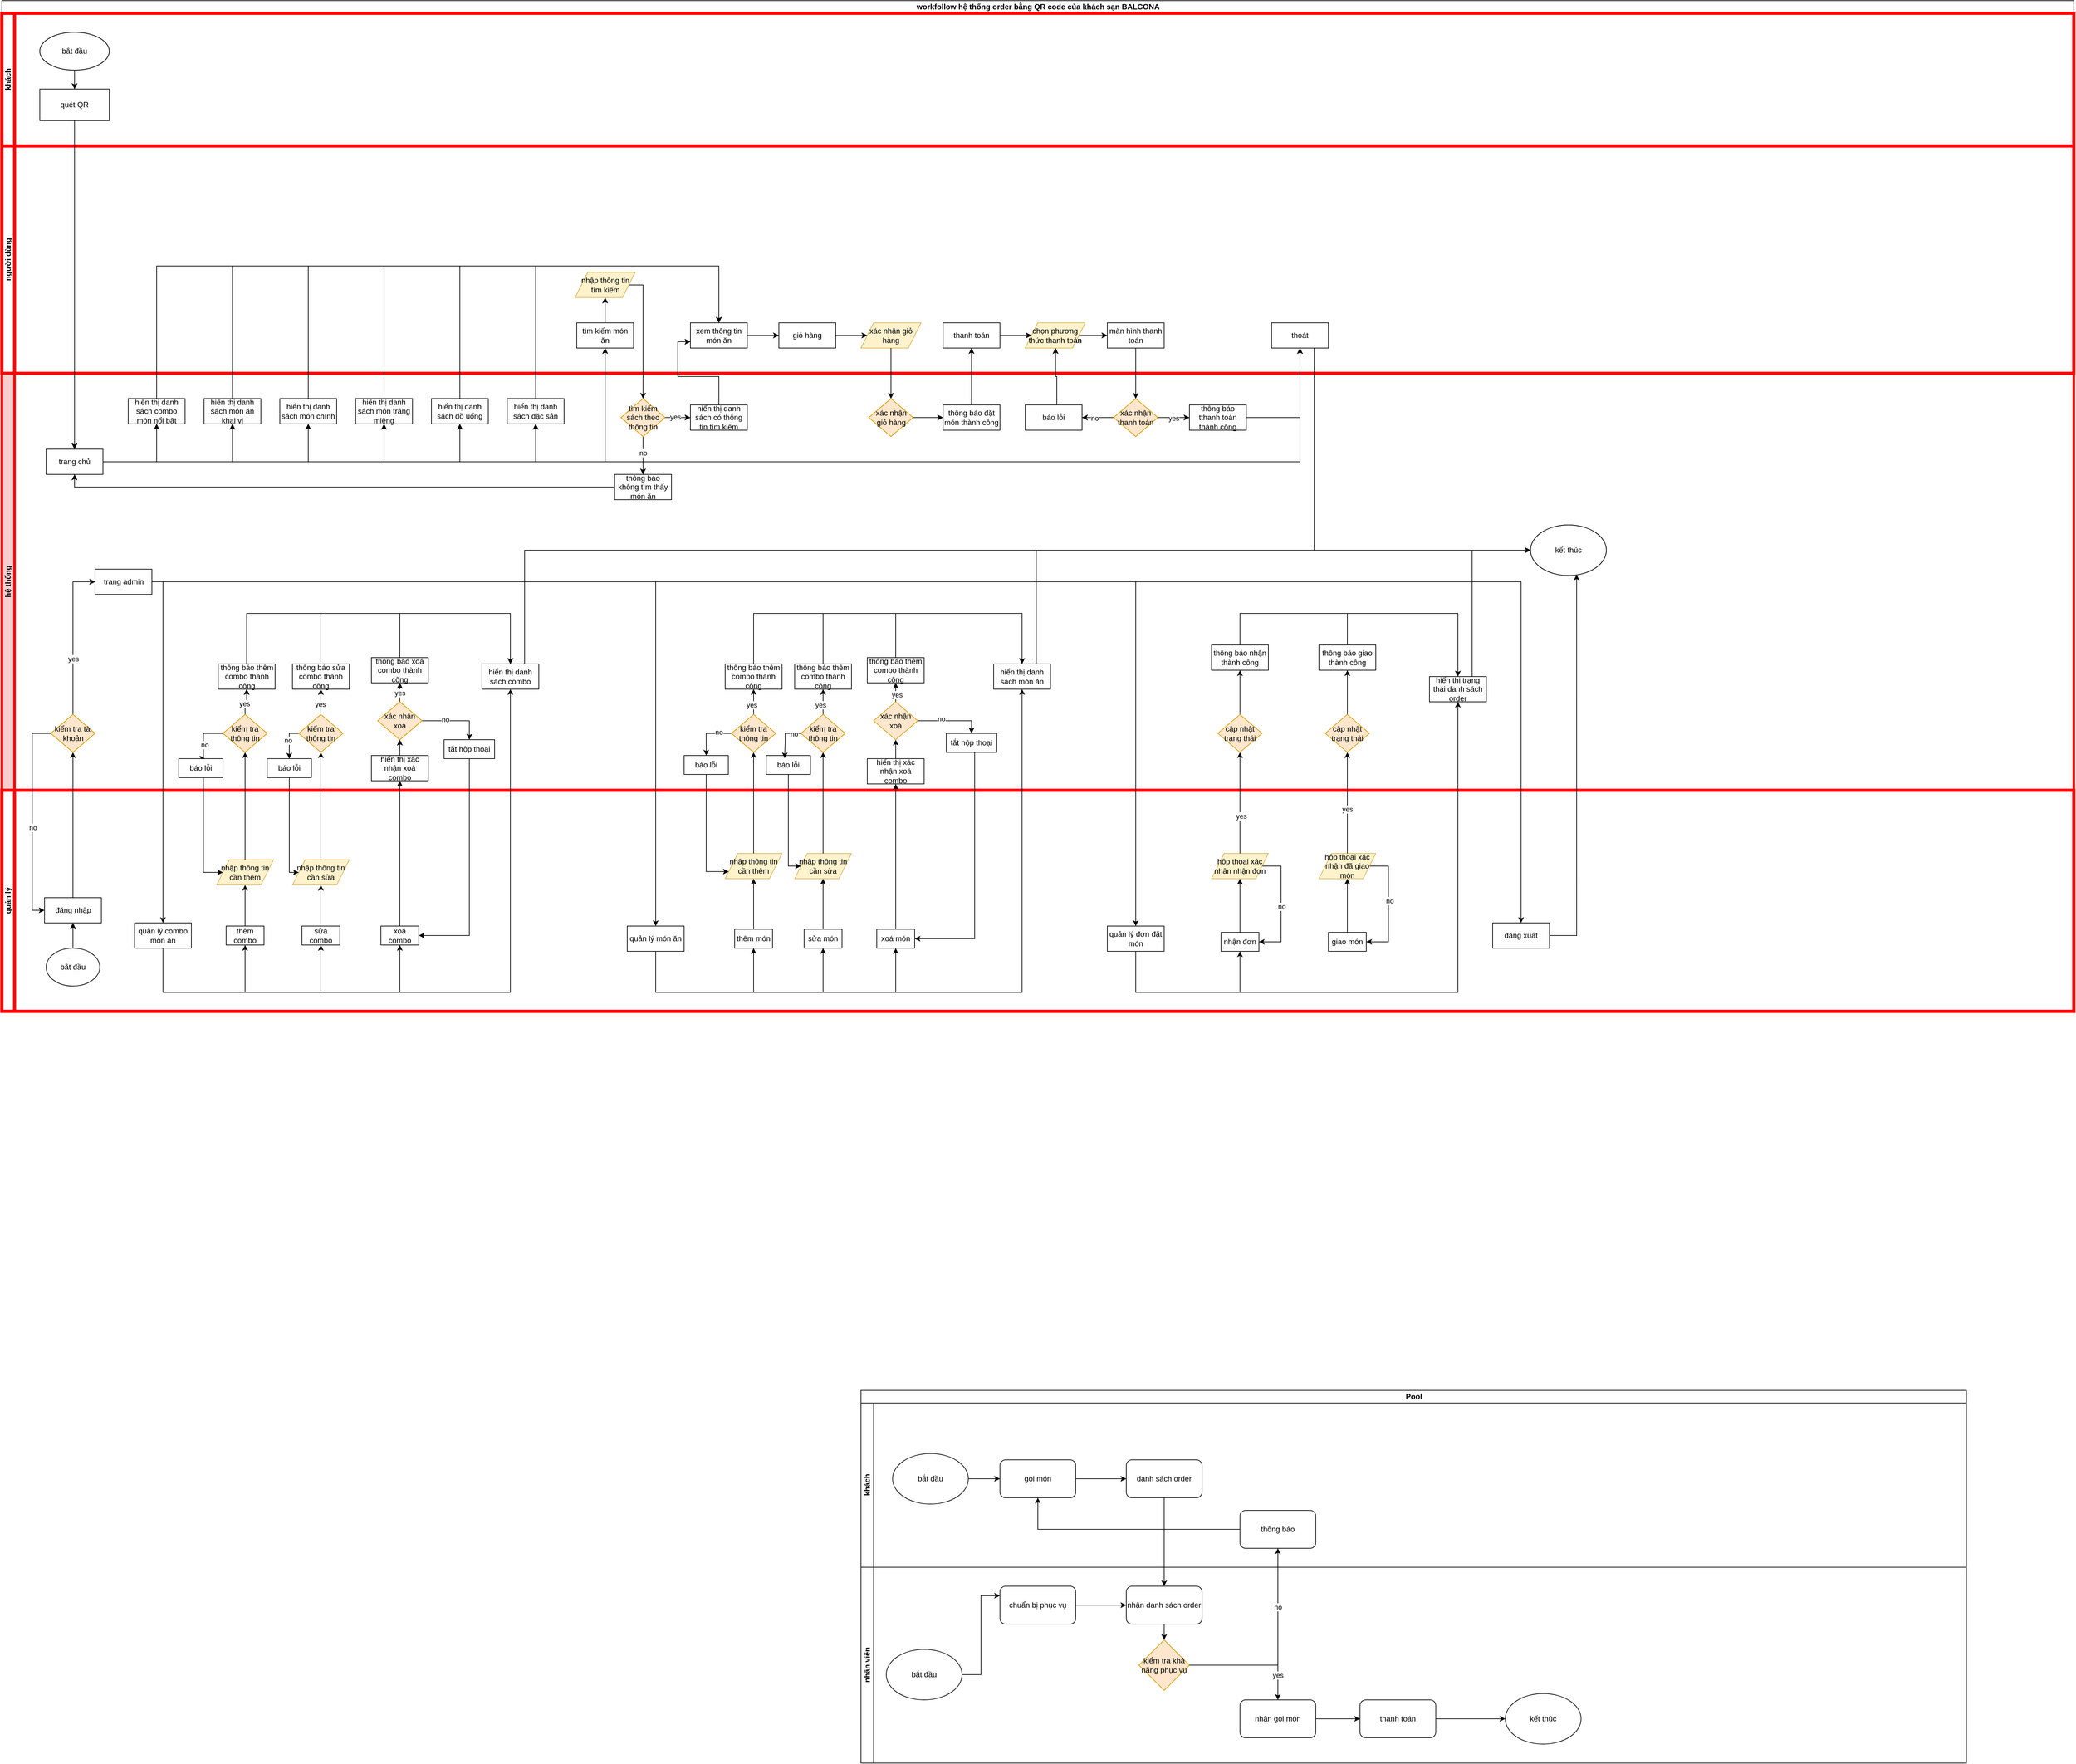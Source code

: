 <mxfile version="24.7.16">
  <diagram name="Trang-1" id="1DMesU5spUel-o7tlGQU">
    <mxGraphModel dx="6885" dy="1865" grid="1" gridSize="10" guides="1" tooltips="1" connect="1" arrows="1" fold="1" page="1" pageScale="1" pageWidth="3300" pageHeight="4681" math="0" shadow="0">
      <root>
        <mxCell id="0" />
        <mxCell id="1" parent="0" />
        <mxCell id="iS65BnAO27LPEq5QeD3W-1" value="Pool" style="swimlane;childLayout=stackLayout;resizeParent=1;resizeParentMax=0;horizontal=1;startSize=20;horizontalStack=0;html=1;" parent="1" vertex="1">
          <mxGeometry x="-1920" y="2270" width="1750" height="590" as="geometry" />
        </mxCell>
        <mxCell id="iS65BnAO27LPEq5QeD3W-2" value="khách" style="swimlane;startSize=20;horizontal=0;html=1;" parent="iS65BnAO27LPEq5QeD3W-1" vertex="1">
          <mxGeometry y="20" width="1750" height="260" as="geometry" />
        </mxCell>
        <mxCell id="iS65BnAO27LPEq5QeD3W-22" style="edgeStyle=orthogonalEdgeStyle;rounded=0;orthogonalLoop=1;jettySize=auto;html=1;entryX=0;entryY=0.5;entryDx=0;entryDy=0;" parent="iS65BnAO27LPEq5QeD3W-2" source="iS65BnAO27LPEq5QeD3W-18" target="iS65BnAO27LPEq5QeD3W-19" edge="1">
          <mxGeometry relative="1" as="geometry" />
        </mxCell>
        <mxCell id="iS65BnAO27LPEq5QeD3W-18" value="bắt đầu" style="ellipse;whiteSpace=wrap;html=1;" parent="iS65BnAO27LPEq5QeD3W-2" vertex="1">
          <mxGeometry x="50" y="80" width="120" height="80" as="geometry" />
        </mxCell>
        <mxCell id="iS65BnAO27LPEq5QeD3W-23" style="edgeStyle=orthogonalEdgeStyle;rounded=0;orthogonalLoop=1;jettySize=auto;html=1;entryX=0;entryY=0.5;entryDx=0;entryDy=0;" parent="iS65BnAO27LPEq5QeD3W-2" source="iS65BnAO27LPEq5QeD3W-19" target="iS65BnAO27LPEq5QeD3W-20" edge="1">
          <mxGeometry relative="1" as="geometry" />
        </mxCell>
        <mxCell id="iS65BnAO27LPEq5QeD3W-19" value="gọi món" style="rounded=1;whiteSpace=wrap;html=1;" parent="iS65BnAO27LPEq5QeD3W-2" vertex="1">
          <mxGeometry x="220" y="90" width="120" height="60" as="geometry" />
        </mxCell>
        <mxCell id="iS65BnAO27LPEq5QeD3W-20" value="danh sách order" style="rounded=1;whiteSpace=wrap;html=1;" parent="iS65BnAO27LPEq5QeD3W-2" vertex="1">
          <mxGeometry x="420" y="90" width="120" height="60" as="geometry" />
        </mxCell>
        <mxCell id="iS65BnAO27LPEq5QeD3W-34" style="edgeStyle=orthogonalEdgeStyle;rounded=0;orthogonalLoop=1;jettySize=auto;html=1;entryX=0.5;entryY=1;entryDx=0;entryDy=0;" parent="iS65BnAO27LPEq5QeD3W-2" source="iS65BnAO27LPEq5QeD3W-29" target="iS65BnAO27LPEq5QeD3W-19" edge="1">
          <mxGeometry relative="1" as="geometry" />
        </mxCell>
        <mxCell id="iS65BnAO27LPEq5QeD3W-29" value="thông báo" style="rounded=1;whiteSpace=wrap;html=1;" parent="iS65BnAO27LPEq5QeD3W-2" vertex="1">
          <mxGeometry x="600" y="170" width="120" height="60" as="geometry" />
        </mxCell>
        <mxCell id="iS65BnAO27LPEq5QeD3W-3" value="nhân viên" style="swimlane;startSize=20;horizontal=0;html=1;" parent="iS65BnAO27LPEq5QeD3W-1" vertex="1">
          <mxGeometry y="280" width="1750" height="310" as="geometry" />
        </mxCell>
        <mxCell id="iS65BnAO27LPEq5QeD3W-26" style="edgeStyle=orthogonalEdgeStyle;rounded=0;orthogonalLoop=1;jettySize=auto;html=1;entryX=0;entryY=0.25;entryDx=0;entryDy=0;" parent="iS65BnAO27LPEq5QeD3W-3" source="iS65BnAO27LPEq5QeD3W-7" target="iS65BnAO27LPEq5QeD3W-8" edge="1">
          <mxGeometry relative="1" as="geometry" />
        </mxCell>
        <mxCell id="iS65BnAO27LPEq5QeD3W-7" value="bắt đầu" style="ellipse;whiteSpace=wrap;html=1;" parent="iS65BnAO27LPEq5QeD3W-3" vertex="1">
          <mxGeometry x="40" y="130" width="120" height="80" as="geometry" />
        </mxCell>
        <mxCell id="iS65BnAO27LPEq5QeD3W-44" style="edgeStyle=orthogonalEdgeStyle;rounded=0;orthogonalLoop=1;jettySize=auto;html=1;" parent="iS65BnAO27LPEq5QeD3W-3" source="iS65BnAO27LPEq5QeD3W-8" target="iS65BnAO27LPEq5QeD3W-39" edge="1">
          <mxGeometry relative="1" as="geometry" />
        </mxCell>
        <mxCell id="iS65BnAO27LPEq5QeD3W-8" value="chuẩn bị phục vụ" style="rounded=1;whiteSpace=wrap;html=1;" parent="iS65BnAO27LPEq5QeD3W-3" vertex="1">
          <mxGeometry x="220" y="30" width="120" height="60" as="geometry" />
        </mxCell>
        <mxCell id="iS65BnAO27LPEq5QeD3W-30" style="edgeStyle=orthogonalEdgeStyle;rounded=0;orthogonalLoop=1;jettySize=auto;html=1;entryX=0.5;entryY=0;entryDx=0;entryDy=0;" parent="iS65BnAO27LPEq5QeD3W-3" source="iS65BnAO27LPEq5QeD3W-21" target="iS65BnAO27LPEq5QeD3W-28" edge="1">
          <mxGeometry relative="1" as="geometry" />
        </mxCell>
        <mxCell id="iS65BnAO27LPEq5QeD3W-32" value="yes" style="edgeLabel;html=1;align=center;verticalAlign=middle;resizable=0;points=[];" parent="iS65BnAO27LPEq5QeD3W-30" vertex="1" connectable="0">
          <mxGeometry x="0.584" relative="1" as="geometry">
            <mxPoint y="1" as="offset" />
          </mxGeometry>
        </mxCell>
        <mxCell id="iS65BnAO27LPEq5QeD3W-21" value="kiểm tra khả năng phục vụ" style="rhombus;whiteSpace=wrap;html=1;fillColor=#ffe6cc;strokeColor=#d79b00;" parent="iS65BnAO27LPEq5QeD3W-3" vertex="1">
          <mxGeometry x="440" y="115" width="80" height="80" as="geometry" />
        </mxCell>
        <mxCell id="iS65BnAO27LPEq5QeD3W-36" style="edgeStyle=orthogonalEdgeStyle;rounded=0;orthogonalLoop=1;jettySize=auto;html=1;entryX=0;entryY=0.5;entryDx=0;entryDy=0;" parent="iS65BnAO27LPEq5QeD3W-3" source="iS65BnAO27LPEq5QeD3W-28" target="iS65BnAO27LPEq5QeD3W-35" edge="1">
          <mxGeometry relative="1" as="geometry" />
        </mxCell>
        <mxCell id="iS65BnAO27LPEq5QeD3W-28" value="nhận gọi món" style="rounded=1;whiteSpace=wrap;html=1;" parent="iS65BnAO27LPEq5QeD3W-3" vertex="1">
          <mxGeometry x="600" y="210" width="120" height="60" as="geometry" />
        </mxCell>
        <mxCell id="iS65BnAO27LPEq5QeD3W-38" style="edgeStyle=orthogonalEdgeStyle;rounded=0;orthogonalLoop=1;jettySize=auto;html=1;" parent="iS65BnAO27LPEq5QeD3W-3" source="iS65BnAO27LPEq5QeD3W-35" target="iS65BnAO27LPEq5QeD3W-37" edge="1">
          <mxGeometry relative="1" as="geometry" />
        </mxCell>
        <mxCell id="iS65BnAO27LPEq5QeD3W-35" value="thanh toán" style="rounded=1;whiteSpace=wrap;html=1;" parent="iS65BnAO27LPEq5QeD3W-3" vertex="1">
          <mxGeometry x="790" y="210" width="120" height="60" as="geometry" />
        </mxCell>
        <mxCell id="iS65BnAO27LPEq5QeD3W-37" value="kết thúc" style="ellipse;whiteSpace=wrap;html=1;" parent="iS65BnAO27LPEq5QeD3W-3" vertex="1">
          <mxGeometry x="1020" y="200" width="120" height="80" as="geometry" />
        </mxCell>
        <mxCell id="iS65BnAO27LPEq5QeD3W-43" style="edgeStyle=orthogonalEdgeStyle;rounded=0;orthogonalLoop=1;jettySize=auto;html=1;exitX=0.5;exitY=1;exitDx=0;exitDy=0;entryX=0.5;entryY=0;entryDx=0;entryDy=0;" parent="iS65BnAO27LPEq5QeD3W-3" source="iS65BnAO27LPEq5QeD3W-39" target="iS65BnAO27LPEq5QeD3W-21" edge="1">
          <mxGeometry relative="1" as="geometry" />
        </mxCell>
        <mxCell id="iS65BnAO27LPEq5QeD3W-39" value="nhận danh sách order" style="rounded=1;whiteSpace=wrap;html=1;" parent="iS65BnAO27LPEq5QeD3W-3" vertex="1">
          <mxGeometry x="420" y="30" width="120" height="60" as="geometry" />
        </mxCell>
        <mxCell id="iS65BnAO27LPEq5QeD3W-31" style="edgeStyle=orthogonalEdgeStyle;rounded=0;orthogonalLoop=1;jettySize=auto;html=1;entryX=0.5;entryY=1;entryDx=0;entryDy=0;" parent="iS65BnAO27LPEq5QeD3W-1" source="iS65BnAO27LPEq5QeD3W-21" target="iS65BnAO27LPEq5QeD3W-29" edge="1">
          <mxGeometry relative="1" as="geometry" />
        </mxCell>
        <mxCell id="iS65BnAO27LPEq5QeD3W-33" value="no" style="edgeLabel;html=1;align=center;verticalAlign=middle;resizable=0;points=[];" parent="iS65BnAO27LPEq5QeD3W-31" vertex="1" connectable="0">
          <mxGeometry x="0.435" relative="1" as="geometry">
            <mxPoint y="1" as="offset" />
          </mxGeometry>
        </mxCell>
        <mxCell id="iS65BnAO27LPEq5QeD3W-40" style="edgeStyle=orthogonalEdgeStyle;rounded=0;orthogonalLoop=1;jettySize=auto;html=1;" parent="iS65BnAO27LPEq5QeD3W-1" source="iS65BnAO27LPEq5QeD3W-20" target="iS65BnAO27LPEq5QeD3W-39" edge="1">
          <mxGeometry relative="1" as="geometry" />
        </mxCell>
        <mxCell id="ZxdC_crA-25UIV2Cpeeq-56" value="workfollow hệ thống order bằng QR code của khách sạn BALCONA" style="swimlane;childLayout=stackLayout;resizeParent=1;resizeParentMax=0;horizontal=1;startSize=20;horizontalStack=0;html=1;" vertex="1" parent="1">
          <mxGeometry x="-3280" y="70" width="3280" height="1250" as="geometry" />
        </mxCell>
        <mxCell id="ZxdC_crA-25UIV2Cpeeq-57" value="khách" style="swimlane;startSize=20;horizontal=0;html=1;fontSize=12;strokeColor=#FF0000;strokeWidth=5;" vertex="1" parent="ZxdC_crA-25UIV2Cpeeq-56">
          <mxGeometry y="20" width="3280" height="210" as="geometry" />
        </mxCell>
        <mxCell id="ZxdC_crA-25UIV2Cpeeq-58" style="edgeStyle=orthogonalEdgeStyle;rounded=0;orthogonalLoop=1;jettySize=auto;html=1;entryX=0.5;entryY=0;entryDx=0;entryDy=0;" edge="1" parent="ZxdC_crA-25UIV2Cpeeq-57" source="ZxdC_crA-25UIV2Cpeeq-59" target="ZxdC_crA-25UIV2Cpeeq-60">
          <mxGeometry relative="1" as="geometry" />
        </mxCell>
        <mxCell id="ZxdC_crA-25UIV2Cpeeq-59" value="bắt đầu" style="ellipse;whiteSpace=wrap;html=1;" vertex="1" parent="ZxdC_crA-25UIV2Cpeeq-57">
          <mxGeometry x="60" y="30" width="110" height="60" as="geometry" />
        </mxCell>
        <mxCell id="ZxdC_crA-25UIV2Cpeeq-60" value="quét QR" style="rounded=0;whiteSpace=wrap;html=1;" vertex="1" parent="ZxdC_crA-25UIV2Cpeeq-57">
          <mxGeometry x="60" y="120" width="110" height="50" as="geometry" />
        </mxCell>
        <mxCell id="ZxdC_crA-25UIV2Cpeeq-61" value="người dùng" style="swimlane;startSize=20;horizontal=0;html=1;strokeWidth=5;strokeColor=#FF0000;" vertex="1" parent="ZxdC_crA-25UIV2Cpeeq-56">
          <mxGeometry y="230" width="3280" height="360" as="geometry" />
        </mxCell>
        <mxCell id="ZxdC_crA-25UIV2Cpeeq-62" style="edgeStyle=orthogonalEdgeStyle;rounded=0;orthogonalLoop=1;jettySize=auto;html=1;entryX=0.5;entryY=0;entryDx=0;entryDy=0;" edge="1" parent="ZxdC_crA-25UIV2Cpeeq-61">
          <mxGeometry relative="1" as="geometry">
            <Array as="points">
              <mxPoint x="1063" y="10" />
              <mxPoint x="1360" y="10" />
            </Array>
            <mxPoint x="1063" y="30" as="sourcePoint" />
          </mxGeometry>
        </mxCell>
        <mxCell id="ZxdC_crA-25UIV2Cpeeq-63" style="edgeStyle=orthogonalEdgeStyle;rounded=0;orthogonalLoop=1;jettySize=auto;html=1;entryX=0.5;entryY=0;entryDx=0;entryDy=0;" edge="1" parent="ZxdC_crA-25UIV2Cpeeq-61">
          <mxGeometry relative="1" as="geometry">
            <Array as="points">
              <mxPoint x="1290" y="-60" />
              <mxPoint x="930" y="-60" />
            </Array>
            <mxPoint x="930" y="20" as="targetPoint" />
          </mxGeometry>
        </mxCell>
        <mxCell id="ZxdC_crA-25UIV2Cpeeq-64" style="edgeStyle=orthogonalEdgeStyle;rounded=0;orthogonalLoop=1;jettySize=auto;html=1;" edge="1" parent="ZxdC_crA-25UIV2Cpeeq-61" source="ZxdC_crA-25UIV2Cpeeq-65" target="ZxdC_crA-25UIV2Cpeeq-68">
          <mxGeometry relative="1" as="geometry" />
        </mxCell>
        <mxCell id="ZxdC_crA-25UIV2Cpeeq-65" value="tìm kiếm món ăn" style="rounded=0;whiteSpace=wrap;html=1;" vertex="1" parent="ZxdC_crA-25UIV2Cpeeq-61">
          <mxGeometry x="910" y="280" width="90" height="40" as="geometry" />
        </mxCell>
        <mxCell id="ZxdC_crA-25UIV2Cpeeq-66" style="edgeStyle=orthogonalEdgeStyle;rounded=0;orthogonalLoop=1;jettySize=auto;html=1;entryX=0;entryY=0.5;entryDx=0;entryDy=0;" edge="1" parent="ZxdC_crA-25UIV2Cpeeq-61" source="ZxdC_crA-25UIV2Cpeeq-67">
          <mxGeometry relative="1" as="geometry">
            <mxPoint x="1230" y="300" as="targetPoint" />
          </mxGeometry>
        </mxCell>
        <mxCell id="ZxdC_crA-25UIV2Cpeeq-67" value="xem thông tin món ăn" style="rounded=0;whiteSpace=wrap;html=1;" vertex="1" parent="ZxdC_crA-25UIV2Cpeeq-61">
          <mxGeometry x="1090" y="280" width="90" height="40" as="geometry" />
        </mxCell>
        <mxCell id="ZxdC_crA-25UIV2Cpeeq-68" value="nhập thông tin tìm kiếm" style="shape=parallelogram;perimeter=parallelogramPerimeter;whiteSpace=wrap;html=1;fixedSize=1;fillColor=#fff2cc;strokeColor=#d6b656;" vertex="1" parent="ZxdC_crA-25UIV2Cpeeq-61">
          <mxGeometry x="907.5" y="200" width="95" height="40" as="geometry" />
        </mxCell>
        <mxCell id="ZxdC_crA-25UIV2Cpeeq-69" value="xác nhận giỏ hàng" style="shape=parallelogram;perimeter=parallelogramPerimeter;whiteSpace=wrap;html=1;fixedSize=1;fillColor=#fff2cc;strokeColor=#d6b656;" vertex="1" parent="ZxdC_crA-25UIV2Cpeeq-61">
          <mxGeometry x="1360" y="280" width="95" height="40" as="geometry" />
        </mxCell>
        <mxCell id="ZxdC_crA-25UIV2Cpeeq-70" style="edgeStyle=orthogonalEdgeStyle;rounded=0;orthogonalLoop=1;jettySize=auto;html=1;entryX=0;entryY=0.5;entryDx=0;entryDy=0;" edge="1" parent="ZxdC_crA-25UIV2Cpeeq-61" source="ZxdC_crA-25UIV2Cpeeq-71" target="ZxdC_crA-25UIV2Cpeeq-69">
          <mxGeometry relative="1" as="geometry" />
        </mxCell>
        <mxCell id="ZxdC_crA-25UIV2Cpeeq-71" value="giỏ hàng" style="rounded=0;whiteSpace=wrap;html=1;" vertex="1" parent="ZxdC_crA-25UIV2Cpeeq-61">
          <mxGeometry x="1230" y="280" width="90" height="40" as="geometry" />
        </mxCell>
        <mxCell id="ZxdC_crA-25UIV2Cpeeq-109" style="edgeStyle=orthogonalEdgeStyle;rounded=0;orthogonalLoop=1;jettySize=auto;html=1;entryX=0;entryY=0.5;entryDx=0;entryDy=0;" edge="1" parent="ZxdC_crA-25UIV2Cpeeq-61" source="ZxdC_crA-25UIV2Cpeeq-72" target="ZxdC_crA-25UIV2Cpeeq-108">
          <mxGeometry relative="1" as="geometry" />
        </mxCell>
        <mxCell id="ZxdC_crA-25UIV2Cpeeq-72" value="thanh toán" style="rounded=0;whiteSpace=wrap;html=1;" vertex="1" parent="ZxdC_crA-25UIV2Cpeeq-61">
          <mxGeometry x="1490" y="280" width="90" height="40" as="geometry" />
        </mxCell>
        <mxCell id="ZxdC_crA-25UIV2Cpeeq-112" style="edgeStyle=orthogonalEdgeStyle;rounded=0;orthogonalLoop=1;jettySize=auto;html=1;" edge="1" parent="ZxdC_crA-25UIV2Cpeeq-61" source="ZxdC_crA-25UIV2Cpeeq-108" target="ZxdC_crA-25UIV2Cpeeq-110">
          <mxGeometry relative="1" as="geometry" />
        </mxCell>
        <mxCell id="ZxdC_crA-25UIV2Cpeeq-108" value="chọn phương thức thanh toán" style="shape=parallelogram;perimeter=parallelogramPerimeter;whiteSpace=wrap;html=1;fixedSize=1;fillColor=#fff2cc;strokeColor=#d6b656;" vertex="1" parent="ZxdC_crA-25UIV2Cpeeq-61">
          <mxGeometry x="1620" y="280" width="95" height="40" as="geometry" />
        </mxCell>
        <mxCell id="ZxdC_crA-25UIV2Cpeeq-110" value="màn hình thanh toán" style="rounded=0;whiteSpace=wrap;html=1;" vertex="1" parent="ZxdC_crA-25UIV2Cpeeq-61">
          <mxGeometry x="1750" y="280" width="90" height="40" as="geometry" />
        </mxCell>
        <mxCell id="ZxdC_crA-25UIV2Cpeeq-145" value="thoát" style="rounded=0;whiteSpace=wrap;html=1;" vertex="1" parent="ZxdC_crA-25UIV2Cpeeq-61">
          <mxGeometry x="2010" y="280" width="90" height="40" as="geometry" />
        </mxCell>
        <mxCell id="ZxdC_crA-25UIV2Cpeeq-73" style="edgeStyle=orthogonalEdgeStyle;rounded=0;orthogonalLoop=1;jettySize=auto;html=1;entryX=0;entryY=0.5;entryDx=0;entryDy=0;" edge="1" parent="ZxdC_crA-25UIV2Cpeeq-56">
          <mxGeometry relative="1" as="geometry">
            <Array as="points">
              <mxPoint x="60" y="820" />
              <mxPoint x="60" y="990" />
            </Array>
            <mxPoint x="80" y="820" as="sourcePoint" />
          </mxGeometry>
        </mxCell>
        <mxCell id="ZxdC_crA-25UIV2Cpeeq-74" value="no" style="edgeLabel;html=1;align=center;verticalAlign=middle;resizable=0;points=[];" vertex="1" connectable="0" parent="ZxdC_crA-25UIV2Cpeeq-73">
          <mxGeometry x="-0.434" relative="1" as="geometry">
            <mxPoint as="offset" />
          </mxGeometry>
        </mxCell>
        <mxCell id="ZxdC_crA-25UIV2Cpeeq-75" value="hệ thống" style="swimlane;startSize=20;horizontal=0;html=1;fillColor=#f8cecc;strokeColor=#FF0000;strokeWidth=4;" vertex="1" parent="ZxdC_crA-25UIV2Cpeeq-56">
          <mxGeometry y="590" width="3280" height="660" as="geometry">
            <mxRectangle y="480" width="1620" height="30" as="alternateBounds" />
          </mxGeometry>
        </mxCell>
        <mxCell id="ZxdC_crA-25UIV2Cpeeq-76" style="edgeStyle=orthogonalEdgeStyle;rounded=0;orthogonalLoop=1;jettySize=auto;html=1;entryX=0.5;entryY=1;entryDx=0;entryDy=0;" edge="1" parent="ZxdC_crA-25UIV2Cpeeq-75" source="ZxdC_crA-25UIV2Cpeeq-82" target="ZxdC_crA-25UIV2Cpeeq-83">
          <mxGeometry relative="1" as="geometry" />
        </mxCell>
        <mxCell id="ZxdC_crA-25UIV2Cpeeq-77" style="edgeStyle=orthogonalEdgeStyle;rounded=0;orthogonalLoop=1;jettySize=auto;html=1;entryX=0.5;entryY=1;entryDx=0;entryDy=0;" edge="1" parent="ZxdC_crA-25UIV2Cpeeq-75" source="ZxdC_crA-25UIV2Cpeeq-82" target="ZxdC_crA-25UIV2Cpeeq-84">
          <mxGeometry relative="1" as="geometry" />
        </mxCell>
        <mxCell id="ZxdC_crA-25UIV2Cpeeq-78" style="edgeStyle=orthogonalEdgeStyle;rounded=0;orthogonalLoop=1;jettySize=auto;html=1;entryX=0.5;entryY=1;entryDx=0;entryDy=0;" edge="1" parent="ZxdC_crA-25UIV2Cpeeq-75" source="ZxdC_crA-25UIV2Cpeeq-82" target="ZxdC_crA-25UIV2Cpeeq-85">
          <mxGeometry relative="1" as="geometry" />
        </mxCell>
        <mxCell id="ZxdC_crA-25UIV2Cpeeq-79" style="edgeStyle=orthogonalEdgeStyle;rounded=0;orthogonalLoop=1;jettySize=auto;html=1;entryX=0.5;entryY=1;entryDx=0;entryDy=0;" edge="1" parent="ZxdC_crA-25UIV2Cpeeq-75" source="ZxdC_crA-25UIV2Cpeeq-82" target="ZxdC_crA-25UIV2Cpeeq-86">
          <mxGeometry relative="1" as="geometry" />
        </mxCell>
        <mxCell id="ZxdC_crA-25UIV2Cpeeq-80" style="edgeStyle=orthogonalEdgeStyle;rounded=0;orthogonalLoop=1;jettySize=auto;html=1;entryX=0.5;entryY=1;entryDx=0;entryDy=0;" edge="1" parent="ZxdC_crA-25UIV2Cpeeq-75" source="ZxdC_crA-25UIV2Cpeeq-82" target="ZxdC_crA-25UIV2Cpeeq-87">
          <mxGeometry relative="1" as="geometry" />
        </mxCell>
        <mxCell id="ZxdC_crA-25UIV2Cpeeq-81" style="edgeStyle=orthogonalEdgeStyle;rounded=0;orthogonalLoop=1;jettySize=auto;html=1;entryX=0.5;entryY=1;entryDx=0;entryDy=0;" edge="1" parent="ZxdC_crA-25UIV2Cpeeq-75" source="ZxdC_crA-25UIV2Cpeeq-82" target="ZxdC_crA-25UIV2Cpeeq-88">
          <mxGeometry relative="1" as="geometry" />
        </mxCell>
        <mxCell id="ZxdC_crA-25UIV2Cpeeq-82" value="trang chủ" style="rounded=0;whiteSpace=wrap;html=1;" vertex="1" parent="ZxdC_crA-25UIV2Cpeeq-75">
          <mxGeometry x="70" y="120" width="90" height="40" as="geometry" />
        </mxCell>
        <mxCell id="ZxdC_crA-25UIV2Cpeeq-83" value="hiển thị danh sách combo món nổi bật" style="rounded=0;whiteSpace=wrap;html=1;" vertex="1" parent="ZxdC_crA-25UIV2Cpeeq-75">
          <mxGeometry x="200" y="40" width="90" height="40" as="geometry" />
        </mxCell>
        <mxCell id="ZxdC_crA-25UIV2Cpeeq-84" value="hiển thị danh sách món ăn khai vị" style="rounded=0;whiteSpace=wrap;html=1;" vertex="1" parent="ZxdC_crA-25UIV2Cpeeq-75">
          <mxGeometry x="320" y="40" width="90" height="40" as="geometry" />
        </mxCell>
        <mxCell id="ZxdC_crA-25UIV2Cpeeq-85" value="hiển thị danh sách món chính" style="rounded=0;whiteSpace=wrap;html=1;" vertex="1" parent="ZxdC_crA-25UIV2Cpeeq-75">
          <mxGeometry x="440" y="40" width="90" height="40" as="geometry" />
        </mxCell>
        <mxCell id="ZxdC_crA-25UIV2Cpeeq-86" value="hiển thị danh sách món tráng miệng" style="rounded=0;whiteSpace=wrap;html=1;" vertex="1" parent="ZxdC_crA-25UIV2Cpeeq-75">
          <mxGeometry x="560" y="40" width="90" height="40" as="geometry" />
        </mxCell>
        <mxCell id="ZxdC_crA-25UIV2Cpeeq-87" value="hiển thị danh sách đồ uống" style="rounded=0;whiteSpace=wrap;html=1;" vertex="1" parent="ZxdC_crA-25UIV2Cpeeq-75">
          <mxGeometry x="680" y="40" width="90" height="40" as="geometry" />
        </mxCell>
        <mxCell id="ZxdC_crA-25UIV2Cpeeq-88" value="hiển thị danh sách đặc sản" style="rounded=0;whiteSpace=wrap;html=1;" vertex="1" parent="ZxdC_crA-25UIV2Cpeeq-75">
          <mxGeometry x="800" y="40" width="90" height="40" as="geometry" />
        </mxCell>
        <mxCell id="ZxdC_crA-25UIV2Cpeeq-89" style="edgeStyle=orthogonalEdgeStyle;rounded=0;orthogonalLoop=1;jettySize=auto;html=1;entryX=0;entryY=0.5;entryDx=0;entryDy=0;" edge="1" parent="ZxdC_crA-25UIV2Cpeeq-75" source="ZxdC_crA-25UIV2Cpeeq-91" target="ZxdC_crA-25UIV2Cpeeq-92">
          <mxGeometry relative="1" as="geometry" />
        </mxCell>
        <mxCell id="ZxdC_crA-25UIV2Cpeeq-90" value="yes" style="edgeLabel;html=1;align=center;verticalAlign=middle;resizable=0;points=[];" vertex="1" connectable="0" parent="ZxdC_crA-25UIV2Cpeeq-89">
          <mxGeometry x="-0.2" y="1" relative="1" as="geometry">
            <mxPoint as="offset" />
          </mxGeometry>
        </mxCell>
        <mxCell id="ZxdC_crA-25UIV2Cpeeq-150" style="edgeStyle=orthogonalEdgeStyle;rounded=0;orthogonalLoop=1;jettySize=auto;html=1;entryX=0.5;entryY=0;entryDx=0;entryDy=0;" edge="1" parent="ZxdC_crA-25UIV2Cpeeq-75" source="ZxdC_crA-25UIV2Cpeeq-91" target="ZxdC_crA-25UIV2Cpeeq-149">
          <mxGeometry relative="1" as="geometry" />
        </mxCell>
        <mxCell id="ZxdC_crA-25UIV2Cpeeq-151" value="no" style="edgeLabel;html=1;align=center;verticalAlign=middle;resizable=0;points=[];" vertex="1" connectable="0" parent="ZxdC_crA-25UIV2Cpeeq-150">
          <mxGeometry x="-0.149" relative="1" as="geometry">
            <mxPoint as="offset" />
          </mxGeometry>
        </mxCell>
        <mxCell id="ZxdC_crA-25UIV2Cpeeq-91" value="tìm kiếm sách theo thông tin" style="rhombus;whiteSpace=wrap;html=1;fillColor=#ffe6cc;strokeColor=#d79b00;" vertex="1" parent="ZxdC_crA-25UIV2Cpeeq-75">
          <mxGeometry x="980" y="40" width="70" height="60" as="geometry" />
        </mxCell>
        <mxCell id="ZxdC_crA-25UIV2Cpeeq-92" value="hiển thị danh sách có thông tin tìm kiếm" style="rounded=0;whiteSpace=wrap;html=1;" vertex="1" parent="ZxdC_crA-25UIV2Cpeeq-75">
          <mxGeometry x="1090" y="50" width="90" height="40" as="geometry" />
        </mxCell>
        <mxCell id="ZxdC_crA-25UIV2Cpeeq-93" style="edgeStyle=orthogonalEdgeStyle;rounded=0;orthogonalLoop=1;jettySize=auto;html=1;" edge="1" parent="ZxdC_crA-25UIV2Cpeeq-75" source="ZxdC_crA-25UIV2Cpeeq-94" target="ZxdC_crA-25UIV2Cpeeq-95">
          <mxGeometry relative="1" as="geometry" />
        </mxCell>
        <mxCell id="ZxdC_crA-25UIV2Cpeeq-94" value="xác nhận giỏ hàng" style="rhombus;whiteSpace=wrap;html=1;fillColor=#ffe6cc;strokeColor=#d79b00;" vertex="1" parent="ZxdC_crA-25UIV2Cpeeq-75">
          <mxGeometry x="1372.5" y="40" width="70" height="60" as="geometry" />
        </mxCell>
        <mxCell id="ZxdC_crA-25UIV2Cpeeq-95" value="thông báo đặt món thành công" style="rounded=0;whiteSpace=wrap;html=1;" vertex="1" parent="ZxdC_crA-25UIV2Cpeeq-75">
          <mxGeometry x="1490" y="50" width="90" height="40" as="geometry" />
        </mxCell>
        <mxCell id="ZxdC_crA-25UIV2Cpeeq-138" style="edgeStyle=orthogonalEdgeStyle;rounded=0;orthogonalLoop=1;jettySize=auto;html=1;entryX=0;entryY=0.5;entryDx=0;entryDy=0;" edge="1" parent="ZxdC_crA-25UIV2Cpeeq-75" source="ZxdC_crA-25UIV2Cpeeq-111" target="ZxdC_crA-25UIV2Cpeeq-137">
          <mxGeometry relative="1" as="geometry" />
        </mxCell>
        <mxCell id="ZxdC_crA-25UIV2Cpeeq-139" value="yes" style="edgeLabel;html=1;align=center;verticalAlign=middle;resizable=0;points=[];" vertex="1" connectable="0" parent="ZxdC_crA-25UIV2Cpeeq-138">
          <mxGeometry x="0.008" y="-1" relative="1" as="geometry">
            <mxPoint as="offset" />
          </mxGeometry>
        </mxCell>
        <mxCell id="ZxdC_crA-25UIV2Cpeeq-141" style="edgeStyle=orthogonalEdgeStyle;rounded=0;orthogonalLoop=1;jettySize=auto;html=1;entryX=1;entryY=0.5;entryDx=0;entryDy=0;" edge="1" parent="ZxdC_crA-25UIV2Cpeeq-75" source="ZxdC_crA-25UIV2Cpeeq-111" target="ZxdC_crA-25UIV2Cpeeq-140">
          <mxGeometry relative="1" as="geometry" />
        </mxCell>
        <mxCell id="ZxdC_crA-25UIV2Cpeeq-142" value="no" style="edgeLabel;html=1;align=center;verticalAlign=middle;resizable=0;points=[];" vertex="1" connectable="0" parent="ZxdC_crA-25UIV2Cpeeq-141">
          <mxGeometry x="0.202" y="1" relative="1" as="geometry">
            <mxPoint as="offset" />
          </mxGeometry>
        </mxCell>
        <mxCell id="ZxdC_crA-25UIV2Cpeeq-111" value="xác nhận thanh toán" style="rhombus;whiteSpace=wrap;html=1;fillColor=#ffe6cc;strokeColor=#d79b00;" vertex="1" parent="ZxdC_crA-25UIV2Cpeeq-75">
          <mxGeometry x="1760" y="40" width="70" height="60" as="geometry" />
        </mxCell>
        <mxCell id="ZxdC_crA-25UIV2Cpeeq-137" value="thông báo tthanh toán thành công" style="rounded=0;whiteSpace=wrap;html=1;" vertex="1" parent="ZxdC_crA-25UIV2Cpeeq-75">
          <mxGeometry x="1880" y="50" width="90" height="40" as="geometry" />
        </mxCell>
        <mxCell id="ZxdC_crA-25UIV2Cpeeq-140" value="báo lỗi" style="rounded=0;whiteSpace=wrap;html=1;" vertex="1" parent="ZxdC_crA-25UIV2Cpeeq-75">
          <mxGeometry x="1620" y="50" width="90" height="40" as="geometry" />
        </mxCell>
        <mxCell id="ZxdC_crA-25UIV2Cpeeq-152" style="edgeStyle=orthogonalEdgeStyle;rounded=0;orthogonalLoop=1;jettySize=auto;html=1;entryX=0.5;entryY=1;entryDx=0;entryDy=0;" edge="1" parent="ZxdC_crA-25UIV2Cpeeq-75" source="ZxdC_crA-25UIV2Cpeeq-149" target="ZxdC_crA-25UIV2Cpeeq-82">
          <mxGeometry relative="1" as="geometry" />
        </mxCell>
        <mxCell id="ZxdC_crA-25UIV2Cpeeq-149" value="thông báo không tìm thấy món ăn" style="rounded=0;whiteSpace=wrap;html=1;" vertex="1" parent="ZxdC_crA-25UIV2Cpeeq-75">
          <mxGeometry x="970" y="160" width="90" height="40" as="geometry" />
        </mxCell>
        <mxCell id="ZxdC_crA-25UIV2Cpeeq-174" style="edgeStyle=orthogonalEdgeStyle;rounded=0;orthogonalLoop=1;jettySize=auto;html=1;entryX=0;entryY=0.5;entryDx=0;entryDy=0;" edge="1" parent="ZxdC_crA-25UIV2Cpeeq-75" source="ZxdC_crA-25UIV2Cpeeq-160" target="ZxdC_crA-25UIV2Cpeeq-164">
          <mxGeometry relative="1" as="geometry" />
        </mxCell>
        <mxCell id="ZxdC_crA-25UIV2Cpeeq-175" value="yes" style="edgeLabel;html=1;align=center;verticalAlign=middle;resizable=0;points=[];" vertex="1" connectable="0" parent="ZxdC_crA-25UIV2Cpeeq-174">
          <mxGeometry x="-0.279" y="1" relative="1" as="geometry">
            <mxPoint x="1" as="offset" />
          </mxGeometry>
        </mxCell>
        <mxCell id="ZxdC_crA-25UIV2Cpeeq-160" value="kiểm tra tài khoản" style="rhombus;whiteSpace=wrap;html=1;fillColor=#ffe6cc;strokeColor=#d79b00;" vertex="1" parent="ZxdC_crA-25UIV2Cpeeq-75">
          <mxGeometry x="77.5" y="540" width="70" height="60" as="geometry" />
        </mxCell>
        <mxCell id="ZxdC_crA-25UIV2Cpeeq-164" value="trang admin" style="rounded=0;whiteSpace=wrap;html=1;" vertex="1" parent="ZxdC_crA-25UIV2Cpeeq-75">
          <mxGeometry x="147.5" y="310" width="90" height="40" as="geometry" />
        </mxCell>
        <mxCell id="ZxdC_crA-25UIV2Cpeeq-196" style="edgeStyle=orthogonalEdgeStyle;rounded=0;orthogonalLoop=1;jettySize=auto;html=1;entryX=0.5;entryY=1;entryDx=0;entryDy=0;" edge="1" parent="ZxdC_crA-25UIV2Cpeeq-75" source="ZxdC_crA-25UIV2Cpeeq-193" target="ZxdC_crA-25UIV2Cpeeq-195">
          <mxGeometry relative="1" as="geometry" />
        </mxCell>
        <mxCell id="ZxdC_crA-25UIV2Cpeeq-200" value="yes" style="edgeLabel;html=1;align=center;verticalAlign=middle;resizable=0;points=[];" vertex="1" connectable="0" parent="ZxdC_crA-25UIV2Cpeeq-196">
          <mxGeometry x="-0.2" y="2" relative="1" as="geometry">
            <mxPoint x="1" as="offset" />
          </mxGeometry>
        </mxCell>
        <mxCell id="ZxdC_crA-25UIV2Cpeeq-205" style="edgeStyle=orthogonalEdgeStyle;rounded=0;orthogonalLoop=1;jettySize=auto;html=1;entryX=0.6;entryY=0;entryDx=0;entryDy=0;entryPerimeter=0;" edge="1" parent="ZxdC_crA-25UIV2Cpeeq-75" source="ZxdC_crA-25UIV2Cpeeq-193" target="ZxdC_crA-25UIV2Cpeeq-203">
          <mxGeometry relative="1" as="geometry">
            <mxPoint x="319" y="600" as="targetPoint" />
            <Array as="points">
              <mxPoint x="319" y="570" />
              <mxPoint x="319" y="610" />
            </Array>
          </mxGeometry>
        </mxCell>
        <mxCell id="ZxdC_crA-25UIV2Cpeeq-206" value="no" style="edgeLabel;html=1;align=center;verticalAlign=middle;resizable=0;points=[];" vertex="1" connectable="0" parent="ZxdC_crA-25UIV2Cpeeq-205">
          <mxGeometry x="0.322" y="2" relative="1" as="geometry">
            <mxPoint as="offset" />
          </mxGeometry>
        </mxCell>
        <mxCell id="ZxdC_crA-25UIV2Cpeeq-193" value="kiểm tra thông tin" style="rhombus;whiteSpace=wrap;html=1;fillColor=#ffe6cc;strokeColor=#d79b00;" vertex="1" parent="ZxdC_crA-25UIV2Cpeeq-75">
          <mxGeometry x="350" y="540" width="70" height="60" as="geometry" />
        </mxCell>
        <mxCell id="ZxdC_crA-25UIV2Cpeeq-263" style="edgeStyle=orthogonalEdgeStyle;rounded=0;orthogonalLoop=1;jettySize=auto;html=1;entryX=0.5;entryY=0;entryDx=0;entryDy=0;" edge="1" parent="ZxdC_crA-25UIV2Cpeeq-75" source="ZxdC_crA-25UIV2Cpeeq-195" target="ZxdC_crA-25UIV2Cpeeq-197">
          <mxGeometry relative="1" as="geometry">
            <Array as="points">
              <mxPoint x="388" y="380" />
              <mxPoint x="805" y="380" />
            </Array>
          </mxGeometry>
        </mxCell>
        <mxCell id="ZxdC_crA-25UIV2Cpeeq-195" value="thông báo thêm combo thành công" style="rounded=0;whiteSpace=wrap;html=1;" vertex="1" parent="ZxdC_crA-25UIV2Cpeeq-75">
          <mxGeometry x="342.5" y="460" width="90" height="40" as="geometry" />
        </mxCell>
        <mxCell id="ZxdC_crA-25UIV2Cpeeq-272" style="edgeStyle=orthogonalEdgeStyle;rounded=0;orthogonalLoop=1;jettySize=auto;html=1;exitX=0.75;exitY=0;exitDx=0;exitDy=0;entryX=0;entryY=0.5;entryDx=0;entryDy=0;" edge="1" parent="ZxdC_crA-25UIV2Cpeeq-75" source="ZxdC_crA-25UIV2Cpeeq-197" target="ZxdC_crA-25UIV2Cpeeq-267">
          <mxGeometry relative="1" as="geometry" />
        </mxCell>
        <mxCell id="ZxdC_crA-25UIV2Cpeeq-197" value="hiển thị danh sách combo" style="rounded=0;whiteSpace=wrap;html=1;" vertex="1" parent="ZxdC_crA-25UIV2Cpeeq-75">
          <mxGeometry x="760" y="460" width="90" height="40" as="geometry" />
        </mxCell>
        <mxCell id="ZxdC_crA-25UIV2Cpeeq-203" value="báo lỗi" style="rounded=0;whiteSpace=wrap;html=1;" vertex="1" parent="ZxdC_crA-25UIV2Cpeeq-75">
          <mxGeometry x="280" y="610" width="70" height="30" as="geometry" />
        </mxCell>
        <mxCell id="ZxdC_crA-25UIV2Cpeeq-217" style="edgeStyle=orthogonalEdgeStyle;rounded=0;orthogonalLoop=1;jettySize=auto;html=1;entryX=0.5;entryY=0;entryDx=0;entryDy=0;" edge="1" parent="ZxdC_crA-25UIV2Cpeeq-75" source="ZxdC_crA-25UIV2Cpeeq-209" target="ZxdC_crA-25UIV2Cpeeq-213">
          <mxGeometry relative="1" as="geometry">
            <Array as="points">
              <mxPoint x="455" y="570" />
            </Array>
          </mxGeometry>
        </mxCell>
        <mxCell id="ZxdC_crA-25UIV2Cpeeq-221" value="no" style="edgeLabel;html=1;align=center;verticalAlign=middle;resizable=0;points=[];" vertex="1" connectable="0" parent="ZxdC_crA-25UIV2Cpeeq-217">
          <mxGeometry x="-0.054" y="-2" relative="1" as="geometry">
            <mxPoint as="offset" />
          </mxGeometry>
        </mxCell>
        <mxCell id="ZxdC_crA-25UIV2Cpeeq-219" style="edgeStyle=orthogonalEdgeStyle;rounded=0;orthogonalLoop=1;jettySize=auto;html=1;entryX=0.5;entryY=1;entryDx=0;entryDy=0;" edge="1" parent="ZxdC_crA-25UIV2Cpeeq-75" source="ZxdC_crA-25UIV2Cpeeq-209" target="ZxdC_crA-25UIV2Cpeeq-218">
          <mxGeometry relative="1" as="geometry" />
        </mxCell>
        <mxCell id="ZxdC_crA-25UIV2Cpeeq-220" value="yes" style="edgeLabel;html=1;align=center;verticalAlign=middle;resizable=0;points=[];" vertex="1" connectable="0" parent="ZxdC_crA-25UIV2Cpeeq-219">
          <mxGeometry x="-0.2" y="1" relative="1" as="geometry">
            <mxPoint as="offset" />
          </mxGeometry>
        </mxCell>
        <mxCell id="ZxdC_crA-25UIV2Cpeeq-209" value="kiểm tra thông tin" style="rhombus;whiteSpace=wrap;html=1;fillColor=#ffe6cc;strokeColor=#d79b00;" vertex="1" parent="ZxdC_crA-25UIV2Cpeeq-75">
          <mxGeometry x="470" y="540" width="70" height="60" as="geometry" />
        </mxCell>
        <mxCell id="ZxdC_crA-25UIV2Cpeeq-213" value="báo lỗi" style="rounded=0;whiteSpace=wrap;html=1;" vertex="1" parent="ZxdC_crA-25UIV2Cpeeq-75">
          <mxGeometry x="420" y="610" width="70" height="30" as="geometry" />
        </mxCell>
        <mxCell id="ZxdC_crA-25UIV2Cpeeq-264" style="edgeStyle=orthogonalEdgeStyle;rounded=0;orthogonalLoop=1;jettySize=auto;html=1;entryX=0.5;entryY=0;entryDx=0;entryDy=0;" edge="1" parent="ZxdC_crA-25UIV2Cpeeq-75" source="ZxdC_crA-25UIV2Cpeeq-218" target="ZxdC_crA-25UIV2Cpeeq-197">
          <mxGeometry relative="1" as="geometry">
            <Array as="points">
              <mxPoint x="505" y="380" />
              <mxPoint x="805" y="380" />
            </Array>
          </mxGeometry>
        </mxCell>
        <mxCell id="ZxdC_crA-25UIV2Cpeeq-218" value="thông báo sửa combo thành công" style="rounded=0;whiteSpace=wrap;html=1;" vertex="1" parent="ZxdC_crA-25UIV2Cpeeq-75">
          <mxGeometry x="460" y="460" width="90" height="40" as="geometry" />
        </mxCell>
        <mxCell id="ZxdC_crA-25UIV2Cpeeq-251" style="edgeStyle=orthogonalEdgeStyle;rounded=0;orthogonalLoop=1;jettySize=auto;html=1;entryX=0.5;entryY=1;entryDx=0;entryDy=0;" edge="1" parent="ZxdC_crA-25UIV2Cpeeq-75" source="ZxdC_crA-25UIV2Cpeeq-242" target="ZxdC_crA-25UIV2Cpeeq-250">
          <mxGeometry relative="1" as="geometry" />
        </mxCell>
        <mxCell id="ZxdC_crA-25UIV2Cpeeq-252" value="yes" style="edgeLabel;html=1;align=center;verticalAlign=middle;resizable=0;points=[];" vertex="1" connectable="0" parent="ZxdC_crA-25UIV2Cpeeq-251">
          <mxGeometry x="0.36" relative="1" as="geometry">
            <mxPoint as="offset" />
          </mxGeometry>
        </mxCell>
        <mxCell id="ZxdC_crA-25UIV2Cpeeq-254" style="edgeStyle=orthogonalEdgeStyle;rounded=0;orthogonalLoop=1;jettySize=auto;html=1;entryX=0.5;entryY=0;entryDx=0;entryDy=0;" edge="1" parent="ZxdC_crA-25UIV2Cpeeq-75" source="ZxdC_crA-25UIV2Cpeeq-242" target="ZxdC_crA-25UIV2Cpeeq-253">
          <mxGeometry relative="1" as="geometry" />
        </mxCell>
        <mxCell id="ZxdC_crA-25UIV2Cpeeq-255" value="no" style="edgeLabel;html=1;align=center;verticalAlign=middle;resizable=0;points=[];" vertex="1" connectable="0" parent="ZxdC_crA-25UIV2Cpeeq-254">
          <mxGeometry x="-0.295" y="2" relative="1" as="geometry">
            <mxPoint as="offset" />
          </mxGeometry>
        </mxCell>
        <mxCell id="ZxdC_crA-25UIV2Cpeeq-242" value="xác nhận xoá" style="rhombus;whiteSpace=wrap;html=1;fillColor=#ffe6cc;strokeColor=#d79b00;" vertex="1" parent="ZxdC_crA-25UIV2Cpeeq-75">
          <mxGeometry x="595" y="520" width="70" height="60" as="geometry" />
        </mxCell>
        <mxCell id="ZxdC_crA-25UIV2Cpeeq-249" style="edgeStyle=orthogonalEdgeStyle;rounded=0;orthogonalLoop=1;jettySize=auto;html=1;" edge="1" parent="ZxdC_crA-25UIV2Cpeeq-75" source="ZxdC_crA-25UIV2Cpeeq-244" target="ZxdC_crA-25UIV2Cpeeq-242">
          <mxGeometry relative="1" as="geometry" />
        </mxCell>
        <mxCell id="ZxdC_crA-25UIV2Cpeeq-244" value="hiển thị xác nhận xoá combo" style="rounded=0;whiteSpace=wrap;html=1;" vertex="1" parent="ZxdC_crA-25UIV2Cpeeq-75">
          <mxGeometry x="585" y="605" width="90" height="40" as="geometry" />
        </mxCell>
        <mxCell id="ZxdC_crA-25UIV2Cpeeq-265" style="edgeStyle=orthogonalEdgeStyle;rounded=0;orthogonalLoop=1;jettySize=auto;html=1;entryX=0.5;entryY=0;entryDx=0;entryDy=0;" edge="1" parent="ZxdC_crA-25UIV2Cpeeq-75" source="ZxdC_crA-25UIV2Cpeeq-250" target="ZxdC_crA-25UIV2Cpeeq-197">
          <mxGeometry relative="1" as="geometry">
            <Array as="points">
              <mxPoint x="630" y="380" />
              <mxPoint x="805" y="380" />
            </Array>
          </mxGeometry>
        </mxCell>
        <mxCell id="ZxdC_crA-25UIV2Cpeeq-250" value="thông báo xoá combo thành công" style="rounded=0;whiteSpace=wrap;html=1;" vertex="1" parent="ZxdC_crA-25UIV2Cpeeq-75">
          <mxGeometry x="585" y="450" width="90" height="40" as="geometry" />
        </mxCell>
        <mxCell id="ZxdC_crA-25UIV2Cpeeq-253" value="tắt hộp thoại" style="rounded=0;whiteSpace=wrap;html=1;" vertex="1" parent="ZxdC_crA-25UIV2Cpeeq-75">
          <mxGeometry x="700" y="580" width="80" height="30" as="geometry" />
        </mxCell>
        <mxCell id="ZxdC_crA-25UIV2Cpeeq-267" value="kết thúc" style="ellipse;whiteSpace=wrap;html=1;" vertex="1" parent="ZxdC_crA-25UIV2Cpeeq-75">
          <mxGeometry x="2420" y="240" width="120" height="80" as="geometry" />
        </mxCell>
        <mxCell id="ZxdC_crA-25UIV2Cpeeq-282" value="kiểm tra thông tin" style="rhombus;whiteSpace=wrap;html=1;fillColor=#ffe6cc;strokeColor=#d79b00;" vertex="1" parent="ZxdC_crA-25UIV2Cpeeq-75">
          <mxGeometry x="1155" y="540" width="70" height="60" as="geometry" />
        </mxCell>
        <mxCell id="ZxdC_crA-25UIV2Cpeeq-284" value="kiểm tra thông tin" style="rhombus;whiteSpace=wrap;html=1;fillColor=#ffe6cc;strokeColor=#d79b00;" vertex="1" parent="ZxdC_crA-25UIV2Cpeeq-75">
          <mxGeometry x="1265" y="540" width="70" height="60" as="geometry" />
        </mxCell>
        <mxCell id="ZxdC_crA-25UIV2Cpeeq-287" value="báo lỗi" style="rounded=0;whiteSpace=wrap;html=1;" vertex="1" parent="ZxdC_crA-25UIV2Cpeeq-75">
          <mxGeometry x="1080" y="605" width="70" height="30" as="geometry" />
        </mxCell>
        <mxCell id="ZxdC_crA-25UIV2Cpeeq-288" value="workfollow hệ thống order bằng QR code của khách sạn BALCONA" style="swimlane;childLayout=stackLayout;resizeParent=1;resizeParentMax=0;horizontal=1;startSize=20;horizontalStack=0;html=1;" vertex="1" parent="ZxdC_crA-25UIV2Cpeeq-75">
          <mxGeometry y="-590" width="3280" height="1250" as="geometry" />
        </mxCell>
        <mxCell id="ZxdC_crA-25UIV2Cpeeq-289" value="khách" style="swimlane;startSize=20;horizontal=0;html=1;fontSize=12;strokeColor=#FF0000;strokeWidth=5;" vertex="1" parent="ZxdC_crA-25UIV2Cpeeq-288">
          <mxGeometry y="20" width="3280" height="210" as="geometry" />
        </mxCell>
        <mxCell id="ZxdC_crA-25UIV2Cpeeq-290" style="edgeStyle=orthogonalEdgeStyle;rounded=0;orthogonalLoop=1;jettySize=auto;html=1;entryX=0.5;entryY=0;entryDx=0;entryDy=0;" edge="1" parent="ZxdC_crA-25UIV2Cpeeq-289" source="ZxdC_crA-25UIV2Cpeeq-291" target="ZxdC_crA-25UIV2Cpeeq-292">
          <mxGeometry relative="1" as="geometry" />
        </mxCell>
        <mxCell id="ZxdC_crA-25UIV2Cpeeq-291" value="bắt đầu" style="ellipse;whiteSpace=wrap;html=1;" vertex="1" parent="ZxdC_crA-25UIV2Cpeeq-289">
          <mxGeometry x="60" y="30" width="110" height="60" as="geometry" />
        </mxCell>
        <mxCell id="ZxdC_crA-25UIV2Cpeeq-292" value="quét QR" style="rounded=0;whiteSpace=wrap;html=1;" vertex="1" parent="ZxdC_crA-25UIV2Cpeeq-289">
          <mxGeometry x="60" y="120" width="110" height="50" as="geometry" />
        </mxCell>
        <mxCell id="ZxdC_crA-25UIV2Cpeeq-293" value="người dùng" style="swimlane;startSize=20;horizontal=0;html=1;strokeWidth=5;strokeColor=#FF0000;" vertex="1" parent="ZxdC_crA-25UIV2Cpeeq-288">
          <mxGeometry y="230" width="3280" height="360" as="geometry" />
        </mxCell>
        <mxCell id="ZxdC_crA-25UIV2Cpeeq-294" style="edgeStyle=orthogonalEdgeStyle;rounded=0;orthogonalLoop=1;jettySize=auto;html=1;entryX=0.5;entryY=0;entryDx=0;entryDy=0;" edge="1" parent="ZxdC_crA-25UIV2Cpeeq-293">
          <mxGeometry relative="1" as="geometry">
            <Array as="points">
              <mxPoint x="1063" y="10" />
              <mxPoint x="1360" y="10" />
            </Array>
            <mxPoint x="1063" y="30" as="sourcePoint" />
          </mxGeometry>
        </mxCell>
        <mxCell id="ZxdC_crA-25UIV2Cpeeq-295" style="edgeStyle=orthogonalEdgeStyle;rounded=0;orthogonalLoop=1;jettySize=auto;html=1;entryX=0.5;entryY=0;entryDx=0;entryDy=0;" edge="1" parent="ZxdC_crA-25UIV2Cpeeq-293">
          <mxGeometry relative="1" as="geometry">
            <Array as="points">
              <mxPoint x="1290" y="-60" />
              <mxPoint x="930" y="-60" />
            </Array>
            <mxPoint x="930" y="20" as="targetPoint" />
          </mxGeometry>
        </mxCell>
        <mxCell id="ZxdC_crA-25UIV2Cpeeq-296" style="edgeStyle=orthogonalEdgeStyle;rounded=0;orthogonalLoop=1;jettySize=auto;html=1;" edge="1" parent="ZxdC_crA-25UIV2Cpeeq-293" source="ZxdC_crA-25UIV2Cpeeq-297" target="ZxdC_crA-25UIV2Cpeeq-300">
          <mxGeometry relative="1" as="geometry" />
        </mxCell>
        <mxCell id="ZxdC_crA-25UIV2Cpeeq-297" value="tìm kiếm món ăn" style="rounded=0;whiteSpace=wrap;html=1;" vertex="1" parent="ZxdC_crA-25UIV2Cpeeq-293">
          <mxGeometry x="910" y="280" width="90" height="40" as="geometry" />
        </mxCell>
        <mxCell id="ZxdC_crA-25UIV2Cpeeq-298" style="edgeStyle=orthogonalEdgeStyle;rounded=0;orthogonalLoop=1;jettySize=auto;html=1;entryX=0;entryY=0.5;entryDx=0;entryDy=0;" edge="1" parent="ZxdC_crA-25UIV2Cpeeq-293" source="ZxdC_crA-25UIV2Cpeeq-299">
          <mxGeometry relative="1" as="geometry">
            <mxPoint x="1230" y="300" as="targetPoint" />
          </mxGeometry>
        </mxCell>
        <mxCell id="ZxdC_crA-25UIV2Cpeeq-299" value="xem thông tin món ăn" style="rounded=0;whiteSpace=wrap;html=1;" vertex="1" parent="ZxdC_crA-25UIV2Cpeeq-293">
          <mxGeometry x="1090" y="280" width="90" height="40" as="geometry" />
        </mxCell>
        <mxCell id="ZxdC_crA-25UIV2Cpeeq-300" value="nhập thông tin tìm kiếm" style="shape=parallelogram;perimeter=parallelogramPerimeter;whiteSpace=wrap;html=1;fixedSize=1;fillColor=#fff2cc;strokeColor=#d6b656;" vertex="1" parent="ZxdC_crA-25UIV2Cpeeq-293">
          <mxGeometry x="907.5" y="200" width="95" height="40" as="geometry" />
        </mxCell>
        <mxCell id="ZxdC_crA-25UIV2Cpeeq-301" value="xác nhận giỏ hàng" style="shape=parallelogram;perimeter=parallelogramPerimeter;whiteSpace=wrap;html=1;fixedSize=1;fillColor=#fff2cc;strokeColor=#d6b656;" vertex="1" parent="ZxdC_crA-25UIV2Cpeeq-293">
          <mxGeometry x="1360" y="280" width="95" height="40" as="geometry" />
        </mxCell>
        <mxCell id="ZxdC_crA-25UIV2Cpeeq-302" style="edgeStyle=orthogonalEdgeStyle;rounded=0;orthogonalLoop=1;jettySize=auto;html=1;entryX=0;entryY=0.5;entryDx=0;entryDy=0;" edge="1" parent="ZxdC_crA-25UIV2Cpeeq-293" source="ZxdC_crA-25UIV2Cpeeq-303" target="ZxdC_crA-25UIV2Cpeeq-301">
          <mxGeometry relative="1" as="geometry" />
        </mxCell>
        <mxCell id="ZxdC_crA-25UIV2Cpeeq-303" value="giỏ hàng" style="rounded=0;whiteSpace=wrap;html=1;" vertex="1" parent="ZxdC_crA-25UIV2Cpeeq-293">
          <mxGeometry x="1230" y="280" width="90" height="40" as="geometry" />
        </mxCell>
        <mxCell id="ZxdC_crA-25UIV2Cpeeq-304" style="edgeStyle=orthogonalEdgeStyle;rounded=0;orthogonalLoop=1;jettySize=auto;html=1;entryX=0;entryY=0.5;entryDx=0;entryDy=0;" edge="1" parent="ZxdC_crA-25UIV2Cpeeq-293" source="ZxdC_crA-25UIV2Cpeeq-305" target="ZxdC_crA-25UIV2Cpeeq-307">
          <mxGeometry relative="1" as="geometry" />
        </mxCell>
        <mxCell id="ZxdC_crA-25UIV2Cpeeq-305" value="thanh toán" style="rounded=0;whiteSpace=wrap;html=1;" vertex="1" parent="ZxdC_crA-25UIV2Cpeeq-293">
          <mxGeometry x="1490" y="280" width="90" height="40" as="geometry" />
        </mxCell>
        <mxCell id="ZxdC_crA-25UIV2Cpeeq-306" style="edgeStyle=orthogonalEdgeStyle;rounded=0;orthogonalLoop=1;jettySize=auto;html=1;" edge="1" parent="ZxdC_crA-25UIV2Cpeeq-293" source="ZxdC_crA-25UIV2Cpeeq-307" target="ZxdC_crA-25UIV2Cpeeq-308">
          <mxGeometry relative="1" as="geometry" />
        </mxCell>
        <mxCell id="ZxdC_crA-25UIV2Cpeeq-307" value="chọn phương thức thanh toán" style="shape=parallelogram;perimeter=parallelogramPerimeter;whiteSpace=wrap;html=1;fixedSize=1;fillColor=#fff2cc;strokeColor=#d6b656;" vertex="1" parent="ZxdC_crA-25UIV2Cpeeq-293">
          <mxGeometry x="1620" y="280" width="95" height="40" as="geometry" />
        </mxCell>
        <mxCell id="ZxdC_crA-25UIV2Cpeeq-308" value="màn hình thanh toán" style="rounded=0;whiteSpace=wrap;html=1;" vertex="1" parent="ZxdC_crA-25UIV2Cpeeq-293">
          <mxGeometry x="1750" y="280" width="90" height="40" as="geometry" />
        </mxCell>
        <mxCell id="ZxdC_crA-25UIV2Cpeeq-309" value="thoát" style="rounded=0;whiteSpace=wrap;html=1;" vertex="1" parent="ZxdC_crA-25UIV2Cpeeq-293">
          <mxGeometry x="2010" y="280" width="90" height="40" as="geometry" />
        </mxCell>
        <mxCell id="ZxdC_crA-25UIV2Cpeeq-310" style="edgeStyle=orthogonalEdgeStyle;rounded=0;orthogonalLoop=1;jettySize=auto;html=1;entryX=0;entryY=0.5;entryDx=0;entryDy=0;" edge="1" parent="ZxdC_crA-25UIV2Cpeeq-288">
          <mxGeometry relative="1" as="geometry">
            <Array as="points">
              <mxPoint x="60" y="820" />
              <mxPoint x="60" y="990" />
            </Array>
            <mxPoint x="80" y="820" as="sourcePoint" />
          </mxGeometry>
        </mxCell>
        <mxCell id="ZxdC_crA-25UIV2Cpeeq-311" value="no" style="edgeLabel;html=1;align=center;verticalAlign=middle;resizable=0;points=[];" vertex="1" connectable="0" parent="ZxdC_crA-25UIV2Cpeeq-310">
          <mxGeometry x="-0.434" relative="1" as="geometry">
            <mxPoint as="offset" />
          </mxGeometry>
        </mxCell>
        <mxCell id="ZxdC_crA-25UIV2Cpeeq-312" value="hệ thống" style="swimlane;startSize=20;horizontal=0;html=1;fillColor=#f8cecc;strokeColor=#FF0000;strokeWidth=4;" vertex="1" parent="ZxdC_crA-25UIV2Cpeeq-288">
          <mxGeometry y="590" width="3280" height="660" as="geometry">
            <mxRectangle y="480" width="1620" height="30" as="alternateBounds" />
          </mxGeometry>
        </mxCell>
        <mxCell id="ZxdC_crA-25UIV2Cpeeq-313" style="edgeStyle=orthogonalEdgeStyle;rounded=0;orthogonalLoop=1;jettySize=auto;html=1;entryX=0.5;entryY=1;entryDx=0;entryDy=0;" edge="1" parent="ZxdC_crA-25UIV2Cpeeq-312" source="ZxdC_crA-25UIV2Cpeeq-319" target="ZxdC_crA-25UIV2Cpeeq-320">
          <mxGeometry relative="1" as="geometry" />
        </mxCell>
        <mxCell id="ZxdC_crA-25UIV2Cpeeq-314" style="edgeStyle=orthogonalEdgeStyle;rounded=0;orthogonalLoop=1;jettySize=auto;html=1;entryX=0.5;entryY=1;entryDx=0;entryDy=0;" edge="1" parent="ZxdC_crA-25UIV2Cpeeq-312" source="ZxdC_crA-25UIV2Cpeeq-319" target="ZxdC_crA-25UIV2Cpeeq-321">
          <mxGeometry relative="1" as="geometry" />
        </mxCell>
        <mxCell id="ZxdC_crA-25UIV2Cpeeq-315" style="edgeStyle=orthogonalEdgeStyle;rounded=0;orthogonalLoop=1;jettySize=auto;html=1;entryX=0.5;entryY=1;entryDx=0;entryDy=0;" edge="1" parent="ZxdC_crA-25UIV2Cpeeq-312" source="ZxdC_crA-25UIV2Cpeeq-319" target="ZxdC_crA-25UIV2Cpeeq-322">
          <mxGeometry relative="1" as="geometry" />
        </mxCell>
        <mxCell id="ZxdC_crA-25UIV2Cpeeq-316" style="edgeStyle=orthogonalEdgeStyle;rounded=0;orthogonalLoop=1;jettySize=auto;html=1;entryX=0.5;entryY=1;entryDx=0;entryDy=0;" edge="1" parent="ZxdC_crA-25UIV2Cpeeq-312" source="ZxdC_crA-25UIV2Cpeeq-319" target="ZxdC_crA-25UIV2Cpeeq-323">
          <mxGeometry relative="1" as="geometry" />
        </mxCell>
        <mxCell id="ZxdC_crA-25UIV2Cpeeq-317" style="edgeStyle=orthogonalEdgeStyle;rounded=0;orthogonalLoop=1;jettySize=auto;html=1;entryX=0.5;entryY=1;entryDx=0;entryDy=0;" edge="1" parent="ZxdC_crA-25UIV2Cpeeq-312" source="ZxdC_crA-25UIV2Cpeeq-319" target="ZxdC_crA-25UIV2Cpeeq-324">
          <mxGeometry relative="1" as="geometry" />
        </mxCell>
        <mxCell id="ZxdC_crA-25UIV2Cpeeq-318" style="edgeStyle=orthogonalEdgeStyle;rounded=0;orthogonalLoop=1;jettySize=auto;html=1;entryX=0.5;entryY=1;entryDx=0;entryDy=0;" edge="1" parent="ZxdC_crA-25UIV2Cpeeq-312" source="ZxdC_crA-25UIV2Cpeeq-319" target="ZxdC_crA-25UIV2Cpeeq-325">
          <mxGeometry relative="1" as="geometry" />
        </mxCell>
        <mxCell id="ZxdC_crA-25UIV2Cpeeq-319" value="trang chủ" style="rounded=0;whiteSpace=wrap;html=1;" vertex="1" parent="ZxdC_crA-25UIV2Cpeeq-312">
          <mxGeometry x="70" y="120" width="90" height="40" as="geometry" />
        </mxCell>
        <mxCell id="ZxdC_crA-25UIV2Cpeeq-320" value="hiển thị danh sách combo món nổi bật" style="rounded=0;whiteSpace=wrap;html=1;" vertex="1" parent="ZxdC_crA-25UIV2Cpeeq-312">
          <mxGeometry x="200" y="40" width="90" height="40" as="geometry" />
        </mxCell>
        <mxCell id="ZxdC_crA-25UIV2Cpeeq-321" value="hiển thị danh sách món ăn khai vị" style="rounded=0;whiteSpace=wrap;html=1;" vertex="1" parent="ZxdC_crA-25UIV2Cpeeq-312">
          <mxGeometry x="320" y="40" width="90" height="40" as="geometry" />
        </mxCell>
        <mxCell id="ZxdC_crA-25UIV2Cpeeq-322" value="hiển thị danh sách món chính" style="rounded=0;whiteSpace=wrap;html=1;" vertex="1" parent="ZxdC_crA-25UIV2Cpeeq-312">
          <mxGeometry x="440" y="40" width="90" height="40" as="geometry" />
        </mxCell>
        <mxCell id="ZxdC_crA-25UIV2Cpeeq-323" value="hiển thị danh sách món tráng miệng" style="rounded=0;whiteSpace=wrap;html=1;" vertex="1" parent="ZxdC_crA-25UIV2Cpeeq-312">
          <mxGeometry x="560" y="40" width="90" height="40" as="geometry" />
        </mxCell>
        <mxCell id="ZxdC_crA-25UIV2Cpeeq-324" value="hiển thị danh sách đồ uống" style="rounded=0;whiteSpace=wrap;html=1;" vertex="1" parent="ZxdC_crA-25UIV2Cpeeq-312">
          <mxGeometry x="680" y="40" width="90" height="40" as="geometry" />
        </mxCell>
        <mxCell id="ZxdC_crA-25UIV2Cpeeq-325" value="hiển thị danh sách đặc sản" style="rounded=0;whiteSpace=wrap;html=1;" vertex="1" parent="ZxdC_crA-25UIV2Cpeeq-312">
          <mxGeometry x="800" y="40" width="90" height="40" as="geometry" />
        </mxCell>
        <mxCell id="ZxdC_crA-25UIV2Cpeeq-326" style="edgeStyle=orthogonalEdgeStyle;rounded=0;orthogonalLoop=1;jettySize=auto;html=1;entryX=0;entryY=0.5;entryDx=0;entryDy=0;" edge="1" parent="ZxdC_crA-25UIV2Cpeeq-312" source="ZxdC_crA-25UIV2Cpeeq-330" target="ZxdC_crA-25UIV2Cpeeq-331">
          <mxGeometry relative="1" as="geometry" />
        </mxCell>
        <mxCell id="ZxdC_crA-25UIV2Cpeeq-327" value="yes" style="edgeLabel;html=1;align=center;verticalAlign=middle;resizable=0;points=[];" vertex="1" connectable="0" parent="ZxdC_crA-25UIV2Cpeeq-326">
          <mxGeometry x="-0.2" y="1" relative="1" as="geometry">
            <mxPoint as="offset" />
          </mxGeometry>
        </mxCell>
        <mxCell id="ZxdC_crA-25UIV2Cpeeq-328" style="edgeStyle=orthogonalEdgeStyle;rounded=0;orthogonalLoop=1;jettySize=auto;html=1;entryX=0.5;entryY=0;entryDx=0;entryDy=0;" edge="1" parent="ZxdC_crA-25UIV2Cpeeq-312" source="ZxdC_crA-25UIV2Cpeeq-330" target="ZxdC_crA-25UIV2Cpeeq-343">
          <mxGeometry relative="1" as="geometry" />
        </mxCell>
        <mxCell id="ZxdC_crA-25UIV2Cpeeq-329" value="no" style="edgeLabel;html=1;align=center;verticalAlign=middle;resizable=0;points=[];" vertex="1" connectable="0" parent="ZxdC_crA-25UIV2Cpeeq-328">
          <mxGeometry x="-0.149" relative="1" as="geometry">
            <mxPoint as="offset" />
          </mxGeometry>
        </mxCell>
        <mxCell id="ZxdC_crA-25UIV2Cpeeq-330" value="tìm kiếm sách theo thông tin" style="rhombus;whiteSpace=wrap;html=1;fillColor=#ffe6cc;strokeColor=#d79b00;" vertex="1" parent="ZxdC_crA-25UIV2Cpeeq-312">
          <mxGeometry x="980" y="40" width="70" height="60" as="geometry" />
        </mxCell>
        <mxCell id="ZxdC_crA-25UIV2Cpeeq-331" value="hiển thị danh sách có thông tin tìm kiếm" style="rounded=0;whiteSpace=wrap;html=1;" vertex="1" parent="ZxdC_crA-25UIV2Cpeeq-312">
          <mxGeometry x="1090" y="50" width="90" height="40" as="geometry" />
        </mxCell>
        <mxCell id="ZxdC_crA-25UIV2Cpeeq-332" style="edgeStyle=orthogonalEdgeStyle;rounded=0;orthogonalLoop=1;jettySize=auto;html=1;" edge="1" parent="ZxdC_crA-25UIV2Cpeeq-312" source="ZxdC_crA-25UIV2Cpeeq-333" target="ZxdC_crA-25UIV2Cpeeq-334">
          <mxGeometry relative="1" as="geometry" />
        </mxCell>
        <mxCell id="ZxdC_crA-25UIV2Cpeeq-333" value="xác nhận giỏ hàng" style="rhombus;whiteSpace=wrap;html=1;fillColor=#ffe6cc;strokeColor=#d79b00;" vertex="1" parent="ZxdC_crA-25UIV2Cpeeq-312">
          <mxGeometry x="1372.5" y="40" width="70" height="60" as="geometry" />
        </mxCell>
        <mxCell id="ZxdC_crA-25UIV2Cpeeq-334" value="thông báo đặt món thành công" style="rounded=0;whiteSpace=wrap;html=1;" vertex="1" parent="ZxdC_crA-25UIV2Cpeeq-312">
          <mxGeometry x="1490" y="50" width="90" height="40" as="geometry" />
        </mxCell>
        <mxCell id="ZxdC_crA-25UIV2Cpeeq-335" style="edgeStyle=orthogonalEdgeStyle;rounded=0;orthogonalLoop=1;jettySize=auto;html=1;entryX=0;entryY=0.5;entryDx=0;entryDy=0;" edge="1" parent="ZxdC_crA-25UIV2Cpeeq-312" source="ZxdC_crA-25UIV2Cpeeq-339" target="ZxdC_crA-25UIV2Cpeeq-340">
          <mxGeometry relative="1" as="geometry" />
        </mxCell>
        <mxCell id="ZxdC_crA-25UIV2Cpeeq-336" value="yes" style="edgeLabel;html=1;align=center;verticalAlign=middle;resizable=0;points=[];" vertex="1" connectable="0" parent="ZxdC_crA-25UIV2Cpeeq-335">
          <mxGeometry x="0.008" y="-1" relative="1" as="geometry">
            <mxPoint as="offset" />
          </mxGeometry>
        </mxCell>
        <mxCell id="ZxdC_crA-25UIV2Cpeeq-337" style="edgeStyle=orthogonalEdgeStyle;rounded=0;orthogonalLoop=1;jettySize=auto;html=1;entryX=1;entryY=0.5;entryDx=0;entryDy=0;" edge="1" parent="ZxdC_crA-25UIV2Cpeeq-312" source="ZxdC_crA-25UIV2Cpeeq-339" target="ZxdC_crA-25UIV2Cpeeq-341">
          <mxGeometry relative="1" as="geometry" />
        </mxCell>
        <mxCell id="ZxdC_crA-25UIV2Cpeeq-338" value="no" style="edgeLabel;html=1;align=center;verticalAlign=middle;resizable=0;points=[];" vertex="1" connectable="0" parent="ZxdC_crA-25UIV2Cpeeq-337">
          <mxGeometry x="0.202" y="1" relative="1" as="geometry">
            <mxPoint as="offset" />
          </mxGeometry>
        </mxCell>
        <mxCell id="ZxdC_crA-25UIV2Cpeeq-339" value="xác nhận thanh toán" style="rhombus;whiteSpace=wrap;html=1;fillColor=#ffe6cc;strokeColor=#d79b00;" vertex="1" parent="ZxdC_crA-25UIV2Cpeeq-312">
          <mxGeometry x="1760" y="40" width="70" height="60" as="geometry" />
        </mxCell>
        <mxCell id="ZxdC_crA-25UIV2Cpeeq-340" value="thông báo tthanh toán thành công" style="rounded=0;whiteSpace=wrap;html=1;" vertex="1" parent="ZxdC_crA-25UIV2Cpeeq-312">
          <mxGeometry x="1880" y="50" width="90" height="40" as="geometry" />
        </mxCell>
        <mxCell id="ZxdC_crA-25UIV2Cpeeq-341" value="báo lỗi" style="rounded=0;whiteSpace=wrap;html=1;" vertex="1" parent="ZxdC_crA-25UIV2Cpeeq-312">
          <mxGeometry x="1620" y="50" width="90" height="40" as="geometry" />
        </mxCell>
        <mxCell id="ZxdC_crA-25UIV2Cpeeq-342" style="edgeStyle=orthogonalEdgeStyle;rounded=0;orthogonalLoop=1;jettySize=auto;html=1;entryX=0.5;entryY=1;entryDx=0;entryDy=0;" edge="1" parent="ZxdC_crA-25UIV2Cpeeq-312" source="ZxdC_crA-25UIV2Cpeeq-343" target="ZxdC_crA-25UIV2Cpeeq-319">
          <mxGeometry relative="1" as="geometry" />
        </mxCell>
        <mxCell id="ZxdC_crA-25UIV2Cpeeq-343" value="thông báo không tìm thấy món ăn" style="rounded=0;whiteSpace=wrap;html=1;" vertex="1" parent="ZxdC_crA-25UIV2Cpeeq-312">
          <mxGeometry x="970" y="160" width="90" height="40" as="geometry" />
        </mxCell>
        <mxCell id="ZxdC_crA-25UIV2Cpeeq-344" style="edgeStyle=orthogonalEdgeStyle;rounded=0;orthogonalLoop=1;jettySize=auto;html=1;entryX=0;entryY=0.5;entryDx=0;entryDy=0;" edge="1" parent="ZxdC_crA-25UIV2Cpeeq-312" source="ZxdC_crA-25UIV2Cpeeq-346" target="ZxdC_crA-25UIV2Cpeeq-347">
          <mxGeometry relative="1" as="geometry" />
        </mxCell>
        <mxCell id="ZxdC_crA-25UIV2Cpeeq-345" value="yes" style="edgeLabel;html=1;align=center;verticalAlign=middle;resizable=0;points=[];" vertex="1" connectable="0" parent="ZxdC_crA-25UIV2Cpeeq-344">
          <mxGeometry x="-0.279" y="1" relative="1" as="geometry">
            <mxPoint x="1" as="offset" />
          </mxGeometry>
        </mxCell>
        <mxCell id="ZxdC_crA-25UIV2Cpeeq-346" value="kiểm tra tài khoản" style="rhombus;whiteSpace=wrap;html=1;fillColor=#ffe6cc;strokeColor=#d79b00;" vertex="1" parent="ZxdC_crA-25UIV2Cpeeq-312">
          <mxGeometry x="77.5" y="540" width="70" height="60" as="geometry" />
        </mxCell>
        <mxCell id="ZxdC_crA-25UIV2Cpeeq-347" value="trang admin" style="rounded=0;whiteSpace=wrap;html=1;" vertex="1" parent="ZxdC_crA-25UIV2Cpeeq-312">
          <mxGeometry x="147.5" y="310" width="90" height="40" as="geometry" />
        </mxCell>
        <mxCell id="ZxdC_crA-25UIV2Cpeeq-348" style="edgeStyle=orthogonalEdgeStyle;rounded=0;orthogonalLoop=1;jettySize=auto;html=1;entryX=0.5;entryY=1;entryDx=0;entryDy=0;" edge="1" parent="ZxdC_crA-25UIV2Cpeeq-312" source="ZxdC_crA-25UIV2Cpeeq-352" target="ZxdC_crA-25UIV2Cpeeq-354">
          <mxGeometry relative="1" as="geometry" />
        </mxCell>
        <mxCell id="ZxdC_crA-25UIV2Cpeeq-349" value="yes" style="edgeLabel;html=1;align=center;verticalAlign=middle;resizable=0;points=[];" vertex="1" connectable="0" parent="ZxdC_crA-25UIV2Cpeeq-348">
          <mxGeometry x="-0.2" y="2" relative="1" as="geometry">
            <mxPoint x="1" as="offset" />
          </mxGeometry>
        </mxCell>
        <mxCell id="ZxdC_crA-25UIV2Cpeeq-350" style="edgeStyle=orthogonalEdgeStyle;rounded=0;orthogonalLoop=1;jettySize=auto;html=1;entryX=0.6;entryY=0;entryDx=0;entryDy=0;entryPerimeter=0;" edge="1" parent="ZxdC_crA-25UIV2Cpeeq-312" source="ZxdC_crA-25UIV2Cpeeq-352" target="ZxdC_crA-25UIV2Cpeeq-357">
          <mxGeometry relative="1" as="geometry">
            <mxPoint x="319" y="600" as="targetPoint" />
            <Array as="points">
              <mxPoint x="319" y="570" />
              <mxPoint x="319" y="610" />
            </Array>
          </mxGeometry>
        </mxCell>
        <mxCell id="ZxdC_crA-25UIV2Cpeeq-351" value="no" style="edgeLabel;html=1;align=center;verticalAlign=middle;resizable=0;points=[];" vertex="1" connectable="0" parent="ZxdC_crA-25UIV2Cpeeq-350">
          <mxGeometry x="0.322" y="2" relative="1" as="geometry">
            <mxPoint as="offset" />
          </mxGeometry>
        </mxCell>
        <mxCell id="ZxdC_crA-25UIV2Cpeeq-352" value="kiểm tra thông tin" style="rhombus;whiteSpace=wrap;html=1;fillColor=#ffe6cc;strokeColor=#d79b00;" vertex="1" parent="ZxdC_crA-25UIV2Cpeeq-312">
          <mxGeometry x="350" y="540" width="70" height="60" as="geometry" />
        </mxCell>
        <mxCell id="ZxdC_crA-25UIV2Cpeeq-353" style="edgeStyle=orthogonalEdgeStyle;rounded=0;orthogonalLoop=1;jettySize=auto;html=1;entryX=0.5;entryY=0;entryDx=0;entryDy=0;" edge="1" parent="ZxdC_crA-25UIV2Cpeeq-312" source="ZxdC_crA-25UIV2Cpeeq-354" target="ZxdC_crA-25UIV2Cpeeq-356">
          <mxGeometry relative="1" as="geometry">
            <Array as="points">
              <mxPoint x="388" y="380" />
              <mxPoint x="805" y="380" />
            </Array>
          </mxGeometry>
        </mxCell>
        <mxCell id="ZxdC_crA-25UIV2Cpeeq-354" value="thông báo thêm combo thành công" style="rounded=0;whiteSpace=wrap;html=1;" vertex="1" parent="ZxdC_crA-25UIV2Cpeeq-312">
          <mxGeometry x="342.5" y="460" width="90" height="40" as="geometry" />
        </mxCell>
        <mxCell id="ZxdC_crA-25UIV2Cpeeq-356" value="hiển thị danh sách combo" style="rounded=0;whiteSpace=wrap;html=1;" vertex="1" parent="ZxdC_crA-25UIV2Cpeeq-312">
          <mxGeometry x="760" y="460" width="90" height="40" as="geometry" />
        </mxCell>
        <mxCell id="ZxdC_crA-25UIV2Cpeeq-357" value="báo lỗi" style="rounded=0;whiteSpace=wrap;html=1;" vertex="1" parent="ZxdC_crA-25UIV2Cpeeq-312">
          <mxGeometry x="280" y="610" width="70" height="30" as="geometry" />
        </mxCell>
        <mxCell id="ZxdC_crA-25UIV2Cpeeq-358" style="edgeStyle=orthogonalEdgeStyle;rounded=0;orthogonalLoop=1;jettySize=auto;html=1;entryX=0.5;entryY=0;entryDx=0;entryDy=0;" edge="1" parent="ZxdC_crA-25UIV2Cpeeq-312" source="ZxdC_crA-25UIV2Cpeeq-362" target="ZxdC_crA-25UIV2Cpeeq-363">
          <mxGeometry relative="1" as="geometry">
            <Array as="points">
              <mxPoint x="455" y="570" />
            </Array>
          </mxGeometry>
        </mxCell>
        <mxCell id="ZxdC_crA-25UIV2Cpeeq-359" value="no" style="edgeLabel;html=1;align=center;verticalAlign=middle;resizable=0;points=[];" vertex="1" connectable="0" parent="ZxdC_crA-25UIV2Cpeeq-358">
          <mxGeometry x="-0.054" y="-2" relative="1" as="geometry">
            <mxPoint as="offset" />
          </mxGeometry>
        </mxCell>
        <mxCell id="ZxdC_crA-25UIV2Cpeeq-360" style="edgeStyle=orthogonalEdgeStyle;rounded=0;orthogonalLoop=1;jettySize=auto;html=1;entryX=0.5;entryY=1;entryDx=0;entryDy=0;" edge="1" parent="ZxdC_crA-25UIV2Cpeeq-312" source="ZxdC_crA-25UIV2Cpeeq-362" target="ZxdC_crA-25UIV2Cpeeq-365">
          <mxGeometry relative="1" as="geometry" />
        </mxCell>
        <mxCell id="ZxdC_crA-25UIV2Cpeeq-361" value="yes" style="edgeLabel;html=1;align=center;verticalAlign=middle;resizable=0;points=[];" vertex="1" connectable="0" parent="ZxdC_crA-25UIV2Cpeeq-360">
          <mxGeometry x="-0.2" y="1" relative="1" as="geometry">
            <mxPoint as="offset" />
          </mxGeometry>
        </mxCell>
        <mxCell id="ZxdC_crA-25UIV2Cpeeq-362" value="kiểm tra thông tin" style="rhombus;whiteSpace=wrap;html=1;fillColor=#ffe6cc;strokeColor=#d79b00;" vertex="1" parent="ZxdC_crA-25UIV2Cpeeq-312">
          <mxGeometry x="470" y="540" width="70" height="60" as="geometry" />
        </mxCell>
        <mxCell id="ZxdC_crA-25UIV2Cpeeq-363" value="báo lỗi" style="rounded=0;whiteSpace=wrap;html=1;" vertex="1" parent="ZxdC_crA-25UIV2Cpeeq-312">
          <mxGeometry x="420" y="610" width="70" height="30" as="geometry" />
        </mxCell>
        <mxCell id="ZxdC_crA-25UIV2Cpeeq-364" style="edgeStyle=orthogonalEdgeStyle;rounded=0;orthogonalLoop=1;jettySize=auto;html=1;entryX=0.5;entryY=0;entryDx=0;entryDy=0;" edge="1" parent="ZxdC_crA-25UIV2Cpeeq-312" source="ZxdC_crA-25UIV2Cpeeq-365" target="ZxdC_crA-25UIV2Cpeeq-356">
          <mxGeometry relative="1" as="geometry">
            <Array as="points">
              <mxPoint x="505" y="380" />
              <mxPoint x="805" y="380" />
            </Array>
          </mxGeometry>
        </mxCell>
        <mxCell id="ZxdC_crA-25UIV2Cpeeq-365" value="thông báo sửa combo thành công" style="rounded=0;whiteSpace=wrap;html=1;" vertex="1" parent="ZxdC_crA-25UIV2Cpeeq-312">
          <mxGeometry x="460" y="460" width="90" height="40" as="geometry" />
        </mxCell>
        <mxCell id="ZxdC_crA-25UIV2Cpeeq-366" style="edgeStyle=orthogonalEdgeStyle;rounded=0;orthogonalLoop=1;jettySize=auto;html=1;entryX=0.5;entryY=1;entryDx=0;entryDy=0;" edge="1" parent="ZxdC_crA-25UIV2Cpeeq-312" source="ZxdC_crA-25UIV2Cpeeq-370" target="ZxdC_crA-25UIV2Cpeeq-374">
          <mxGeometry relative="1" as="geometry" />
        </mxCell>
        <mxCell id="ZxdC_crA-25UIV2Cpeeq-367" value="yes" style="edgeLabel;html=1;align=center;verticalAlign=middle;resizable=0;points=[];" vertex="1" connectable="0" parent="ZxdC_crA-25UIV2Cpeeq-366">
          <mxGeometry x="0.36" relative="1" as="geometry">
            <mxPoint as="offset" />
          </mxGeometry>
        </mxCell>
        <mxCell id="ZxdC_crA-25UIV2Cpeeq-368" style="edgeStyle=orthogonalEdgeStyle;rounded=0;orthogonalLoop=1;jettySize=auto;html=1;entryX=0.5;entryY=0;entryDx=0;entryDy=0;" edge="1" parent="ZxdC_crA-25UIV2Cpeeq-312" source="ZxdC_crA-25UIV2Cpeeq-370" target="ZxdC_crA-25UIV2Cpeeq-375">
          <mxGeometry relative="1" as="geometry" />
        </mxCell>
        <mxCell id="ZxdC_crA-25UIV2Cpeeq-369" value="no" style="edgeLabel;html=1;align=center;verticalAlign=middle;resizable=0;points=[];" vertex="1" connectable="0" parent="ZxdC_crA-25UIV2Cpeeq-368">
          <mxGeometry x="-0.295" y="2" relative="1" as="geometry">
            <mxPoint as="offset" />
          </mxGeometry>
        </mxCell>
        <mxCell id="ZxdC_crA-25UIV2Cpeeq-370" value="xác nhận xoá" style="rhombus;whiteSpace=wrap;html=1;fillColor=#ffe6cc;strokeColor=#d79b00;" vertex="1" parent="ZxdC_crA-25UIV2Cpeeq-312">
          <mxGeometry x="595" y="520" width="70" height="60" as="geometry" />
        </mxCell>
        <mxCell id="ZxdC_crA-25UIV2Cpeeq-371" style="edgeStyle=orthogonalEdgeStyle;rounded=0;orthogonalLoop=1;jettySize=auto;html=1;" edge="1" parent="ZxdC_crA-25UIV2Cpeeq-312" source="ZxdC_crA-25UIV2Cpeeq-372" target="ZxdC_crA-25UIV2Cpeeq-370">
          <mxGeometry relative="1" as="geometry" />
        </mxCell>
        <mxCell id="ZxdC_crA-25UIV2Cpeeq-372" value="hiển thị xác nhận xoá combo" style="rounded=0;whiteSpace=wrap;html=1;" vertex="1" parent="ZxdC_crA-25UIV2Cpeeq-312">
          <mxGeometry x="585" y="605" width="90" height="40" as="geometry" />
        </mxCell>
        <mxCell id="ZxdC_crA-25UIV2Cpeeq-373" style="edgeStyle=orthogonalEdgeStyle;rounded=0;orthogonalLoop=1;jettySize=auto;html=1;entryX=0.5;entryY=0;entryDx=0;entryDy=0;" edge="1" parent="ZxdC_crA-25UIV2Cpeeq-312" source="ZxdC_crA-25UIV2Cpeeq-374" target="ZxdC_crA-25UIV2Cpeeq-356">
          <mxGeometry relative="1" as="geometry">
            <Array as="points">
              <mxPoint x="630" y="380" />
              <mxPoint x="805" y="380" />
            </Array>
          </mxGeometry>
        </mxCell>
        <mxCell id="ZxdC_crA-25UIV2Cpeeq-374" value="thông báo xoá combo thành công" style="rounded=0;whiteSpace=wrap;html=1;" vertex="1" parent="ZxdC_crA-25UIV2Cpeeq-312">
          <mxGeometry x="585" y="450" width="90" height="40" as="geometry" />
        </mxCell>
        <mxCell id="ZxdC_crA-25UIV2Cpeeq-375" value="tắt hộp thoại" style="rounded=0;whiteSpace=wrap;html=1;" vertex="1" parent="ZxdC_crA-25UIV2Cpeeq-312">
          <mxGeometry x="700" y="580" width="80" height="30" as="geometry" />
        </mxCell>
        <mxCell id="ZxdC_crA-25UIV2Cpeeq-400" style="edgeStyle=orthogonalEdgeStyle;rounded=0;orthogonalLoop=1;jettySize=auto;html=1;entryX=0.5;entryY=1;entryDx=0;entryDy=0;" edge="1" parent="ZxdC_crA-25UIV2Cpeeq-312" source="ZxdC_crA-25UIV2Cpeeq-377" target="ZxdC_crA-25UIV2Cpeeq-398">
          <mxGeometry relative="1" as="geometry" />
        </mxCell>
        <mxCell id="ZxdC_crA-25UIV2Cpeeq-401" value="yes" style="edgeLabel;html=1;align=center;verticalAlign=middle;resizable=0;points=[];" vertex="1" connectable="0" parent="ZxdC_crA-25UIV2Cpeeq-400">
          <mxGeometry x="-0.246" y="3" relative="1" as="geometry">
            <mxPoint as="offset" />
          </mxGeometry>
        </mxCell>
        <mxCell id="ZxdC_crA-25UIV2Cpeeq-402" style="edgeStyle=orthogonalEdgeStyle;rounded=0;orthogonalLoop=1;jettySize=auto;html=1;entryX=0.5;entryY=0;entryDx=0;entryDy=0;" edge="1" parent="ZxdC_crA-25UIV2Cpeeq-312" source="ZxdC_crA-25UIV2Cpeeq-377" target="ZxdC_crA-25UIV2Cpeeq-379">
          <mxGeometry relative="1" as="geometry" />
        </mxCell>
        <mxCell id="ZxdC_crA-25UIV2Cpeeq-403" value="no" style="edgeLabel;html=1;align=center;verticalAlign=middle;resizable=0;points=[];" vertex="1" connectable="0" parent="ZxdC_crA-25UIV2Cpeeq-402">
          <mxGeometry x="-0.458" y="-2" relative="1" as="geometry">
            <mxPoint as="offset" />
          </mxGeometry>
        </mxCell>
        <mxCell id="ZxdC_crA-25UIV2Cpeeq-377" value="kiểm tra thông tin" style="rhombus;whiteSpace=wrap;html=1;fillColor=#ffe6cc;strokeColor=#d79b00;" vertex="1" parent="ZxdC_crA-25UIV2Cpeeq-312">
          <mxGeometry x="1155" y="540" width="70" height="60" as="geometry" />
        </mxCell>
        <mxCell id="ZxdC_crA-25UIV2Cpeeq-406" style="edgeStyle=orthogonalEdgeStyle;rounded=0;orthogonalLoop=1;jettySize=auto;html=1;" edge="1" parent="ZxdC_crA-25UIV2Cpeeq-312" source="ZxdC_crA-25UIV2Cpeeq-378" target="ZxdC_crA-25UIV2Cpeeq-399">
          <mxGeometry relative="1" as="geometry" />
        </mxCell>
        <mxCell id="ZxdC_crA-25UIV2Cpeeq-407" value="yes" style="edgeLabel;html=1;align=center;verticalAlign=middle;resizable=0;points=[];" vertex="1" connectable="0" parent="ZxdC_crA-25UIV2Cpeeq-406">
          <mxGeometry x="-0.246" y="4" relative="1" as="geometry">
            <mxPoint as="offset" />
          </mxGeometry>
        </mxCell>
        <mxCell id="ZxdC_crA-25UIV2Cpeeq-378" value="kiểm tra thông tin" style="rhombus;whiteSpace=wrap;html=1;fillColor=#ffe6cc;strokeColor=#d79b00;" vertex="1" parent="ZxdC_crA-25UIV2Cpeeq-312">
          <mxGeometry x="1265" y="540" width="70" height="60" as="geometry" />
        </mxCell>
        <mxCell id="ZxdC_crA-25UIV2Cpeeq-379" value="báo lỗi" style="rounded=0;whiteSpace=wrap;html=1;" vertex="1" parent="ZxdC_crA-25UIV2Cpeeq-312">
          <mxGeometry x="1080" y="605" width="70" height="30" as="geometry" />
        </mxCell>
        <mxCell id="ZxdC_crA-25UIV2Cpeeq-397" value="báo lỗi" style="rounded=0;whiteSpace=wrap;html=1;" vertex="1" parent="ZxdC_crA-25UIV2Cpeeq-312">
          <mxGeometry x="1210" y="605" width="70" height="30" as="geometry" />
        </mxCell>
        <mxCell id="ZxdC_crA-25UIV2Cpeeq-433" style="edgeStyle=orthogonalEdgeStyle;rounded=0;orthogonalLoop=1;jettySize=auto;html=1;entryX=0.5;entryY=0;entryDx=0;entryDy=0;" edge="1" parent="ZxdC_crA-25UIV2Cpeeq-312" source="ZxdC_crA-25UIV2Cpeeq-398" target="ZxdC_crA-25UIV2Cpeeq-414">
          <mxGeometry relative="1" as="geometry">
            <Array as="points">
              <mxPoint x="1190" y="380" />
              <mxPoint x="1615" y="380" />
            </Array>
          </mxGeometry>
        </mxCell>
        <mxCell id="ZxdC_crA-25UIV2Cpeeq-398" value="thông báo thêm combo thành công" style="rounded=0;whiteSpace=wrap;html=1;" vertex="1" parent="ZxdC_crA-25UIV2Cpeeq-312">
          <mxGeometry x="1145" y="460" width="90" height="40" as="geometry" />
        </mxCell>
        <mxCell id="ZxdC_crA-25UIV2Cpeeq-434" style="edgeStyle=orthogonalEdgeStyle;rounded=0;orthogonalLoop=1;jettySize=auto;html=1;entryX=0.5;entryY=0;entryDx=0;entryDy=0;" edge="1" parent="ZxdC_crA-25UIV2Cpeeq-312" source="ZxdC_crA-25UIV2Cpeeq-399" target="ZxdC_crA-25UIV2Cpeeq-414">
          <mxGeometry relative="1" as="geometry">
            <Array as="points">
              <mxPoint x="1300" y="380" />
              <mxPoint x="1615" y="380" />
            </Array>
          </mxGeometry>
        </mxCell>
        <mxCell id="ZxdC_crA-25UIV2Cpeeq-399" value="thông báo thêm combo thành công" style="rounded=0;whiteSpace=wrap;html=1;" vertex="1" parent="ZxdC_crA-25UIV2Cpeeq-312">
          <mxGeometry x="1255" y="460" width="90" height="40" as="geometry" />
        </mxCell>
        <mxCell id="ZxdC_crA-25UIV2Cpeeq-404" style="edgeStyle=orthogonalEdgeStyle;rounded=0;orthogonalLoop=1;jettySize=auto;html=1;entryX=0.416;entryY=0.142;entryDx=0;entryDy=0;entryPerimeter=0;" edge="1" parent="ZxdC_crA-25UIV2Cpeeq-312" source="ZxdC_crA-25UIV2Cpeeq-378" target="ZxdC_crA-25UIV2Cpeeq-397">
          <mxGeometry relative="1" as="geometry">
            <Array as="points">
              <mxPoint x="1240" y="570" />
              <mxPoint x="1240" y="585" />
              <mxPoint x="1239" y="585" />
            </Array>
          </mxGeometry>
        </mxCell>
        <mxCell id="ZxdC_crA-25UIV2Cpeeq-405" value="no" style="edgeLabel;html=1;align=center;verticalAlign=middle;resizable=0;points=[];" vertex="1" connectable="0" parent="ZxdC_crA-25UIV2Cpeeq-404">
          <mxGeometry x="-0.657" y="1" relative="1" as="geometry">
            <mxPoint as="offset" />
          </mxGeometry>
        </mxCell>
        <mxCell id="ZxdC_crA-25UIV2Cpeeq-414" value="hiển thị danh sách món ăn" style="rounded=0;whiteSpace=wrap;html=1;" vertex="1" parent="ZxdC_crA-25UIV2Cpeeq-312">
          <mxGeometry x="1570" y="460" width="90" height="40" as="geometry" />
        </mxCell>
        <mxCell id="ZxdC_crA-25UIV2Cpeeq-418" style="edgeStyle=orthogonalEdgeStyle;rounded=0;orthogonalLoop=1;jettySize=auto;html=1;" edge="1" parent="ZxdC_crA-25UIV2Cpeeq-312" source="ZxdC_crA-25UIV2Cpeeq-416" target="ZxdC_crA-25UIV2Cpeeq-417">
          <mxGeometry relative="1" as="geometry" />
        </mxCell>
        <mxCell id="ZxdC_crA-25UIV2Cpeeq-416" value="hiển thị xác nhận xoá combo" style="rounded=0;whiteSpace=wrap;html=1;" vertex="1" parent="ZxdC_crA-25UIV2Cpeeq-312">
          <mxGeometry x="1370" y="610" width="90" height="40" as="geometry" />
        </mxCell>
        <mxCell id="ZxdC_crA-25UIV2Cpeeq-421" style="edgeStyle=orthogonalEdgeStyle;rounded=0;orthogonalLoop=1;jettySize=auto;html=1;" edge="1" parent="ZxdC_crA-25UIV2Cpeeq-312" source="ZxdC_crA-25UIV2Cpeeq-417" target="ZxdC_crA-25UIV2Cpeeq-419">
          <mxGeometry relative="1" as="geometry" />
        </mxCell>
        <mxCell id="ZxdC_crA-25UIV2Cpeeq-427" value="yes" style="edgeLabel;html=1;align=center;verticalAlign=middle;resizable=0;points=[];" vertex="1" connectable="0" parent="ZxdC_crA-25UIV2Cpeeq-421">
          <mxGeometry x="0.158" y="2" relative="1" as="geometry">
            <mxPoint as="offset" />
          </mxGeometry>
        </mxCell>
        <mxCell id="ZxdC_crA-25UIV2Cpeeq-429" style="edgeStyle=orthogonalEdgeStyle;rounded=0;orthogonalLoop=1;jettySize=auto;html=1;entryX=0.5;entryY=0;entryDx=0;entryDy=0;" edge="1" parent="ZxdC_crA-25UIV2Cpeeq-312" source="ZxdC_crA-25UIV2Cpeeq-417" target="ZxdC_crA-25UIV2Cpeeq-428">
          <mxGeometry relative="1" as="geometry" />
        </mxCell>
        <mxCell id="ZxdC_crA-25UIV2Cpeeq-430" value="no" style="edgeLabel;html=1;align=center;verticalAlign=middle;resizable=0;points=[];" vertex="1" connectable="0" parent="ZxdC_crA-25UIV2Cpeeq-429">
          <mxGeometry x="-0.28" y="3" relative="1" as="geometry">
            <mxPoint x="-1" as="offset" />
          </mxGeometry>
        </mxCell>
        <mxCell id="ZxdC_crA-25UIV2Cpeeq-417" value="xác nhận xoá" style="rhombus;whiteSpace=wrap;html=1;fillColor=#ffe6cc;strokeColor=#d79b00;" vertex="1" parent="ZxdC_crA-25UIV2Cpeeq-312">
          <mxGeometry x="1380" y="520" width="70" height="60" as="geometry" />
        </mxCell>
        <mxCell id="ZxdC_crA-25UIV2Cpeeq-435" style="edgeStyle=orthogonalEdgeStyle;rounded=0;orthogonalLoop=1;jettySize=auto;html=1;entryX=0.5;entryY=0;entryDx=0;entryDy=0;" edge="1" parent="ZxdC_crA-25UIV2Cpeeq-312" source="ZxdC_crA-25UIV2Cpeeq-419" target="ZxdC_crA-25UIV2Cpeeq-414">
          <mxGeometry relative="1" as="geometry">
            <Array as="points">
              <mxPoint x="1415" y="380" />
              <mxPoint x="1615" y="380" />
            </Array>
          </mxGeometry>
        </mxCell>
        <mxCell id="ZxdC_crA-25UIV2Cpeeq-419" value="thông báo thêm combo thành công" style="rounded=0;whiteSpace=wrap;html=1;" vertex="1" parent="ZxdC_crA-25UIV2Cpeeq-312">
          <mxGeometry x="1370" y="450" width="90" height="40" as="geometry" />
        </mxCell>
        <mxCell id="ZxdC_crA-25UIV2Cpeeq-428" value="tắt hộp thoại" style="rounded=0;whiteSpace=wrap;html=1;" vertex="1" parent="ZxdC_crA-25UIV2Cpeeq-312">
          <mxGeometry x="1495" y="570" width="80" height="30" as="geometry" />
        </mxCell>
        <mxCell id="ZxdC_crA-25UIV2Cpeeq-450" style="edgeStyle=orthogonalEdgeStyle;rounded=0;orthogonalLoop=1;jettySize=auto;html=1;entryX=0.5;entryY=1;entryDx=0;entryDy=0;" edge="1" parent="ZxdC_crA-25UIV2Cpeeq-312" source="ZxdC_crA-25UIV2Cpeeq-446" target="ZxdC_crA-25UIV2Cpeeq-449">
          <mxGeometry relative="1" as="geometry" />
        </mxCell>
        <mxCell id="ZxdC_crA-25UIV2Cpeeq-446" value="cập nhật trạng thái" style="rhombus;whiteSpace=wrap;html=1;fillColor=#ffe6cc;strokeColor=#d79b00;" vertex="1" parent="ZxdC_crA-25UIV2Cpeeq-312">
          <mxGeometry x="1925" y="540" width="70" height="60" as="geometry" />
        </mxCell>
        <mxCell id="ZxdC_crA-25UIV2Cpeeq-466" style="edgeStyle=orthogonalEdgeStyle;rounded=0;orthogonalLoop=1;jettySize=auto;html=1;entryX=0.5;entryY=0;entryDx=0;entryDy=0;" edge="1" parent="ZxdC_crA-25UIV2Cpeeq-312" source="ZxdC_crA-25UIV2Cpeeq-449" target="ZxdC_crA-25UIV2Cpeeq-451">
          <mxGeometry relative="1" as="geometry">
            <Array as="points">
              <mxPoint x="1960" y="380" />
              <mxPoint x="2305" y="380" />
            </Array>
          </mxGeometry>
        </mxCell>
        <mxCell id="ZxdC_crA-25UIV2Cpeeq-449" value="thông báo nhận thành công" style="rounded=0;whiteSpace=wrap;html=1;" vertex="1" parent="ZxdC_crA-25UIV2Cpeeq-312">
          <mxGeometry x="1915" y="430" width="90" height="40" as="geometry" />
        </mxCell>
        <mxCell id="ZxdC_crA-25UIV2Cpeeq-451" value="hiển thị trạng thái danh sách order" style="rounded=0;whiteSpace=wrap;html=1;" vertex="1" parent="ZxdC_crA-25UIV2Cpeeq-312">
          <mxGeometry x="2260" y="480" width="90" height="40" as="geometry" />
        </mxCell>
        <mxCell id="ZxdC_crA-25UIV2Cpeeq-465" style="edgeStyle=orthogonalEdgeStyle;rounded=0;orthogonalLoop=1;jettySize=auto;html=1;entryX=0.5;entryY=1;entryDx=0;entryDy=0;" edge="1" parent="ZxdC_crA-25UIV2Cpeeq-312" source="ZxdC_crA-25UIV2Cpeeq-459" target="ZxdC_crA-25UIV2Cpeeq-464">
          <mxGeometry relative="1" as="geometry" />
        </mxCell>
        <mxCell id="ZxdC_crA-25UIV2Cpeeq-459" value="cập nhật trạng thái" style="rhombus;whiteSpace=wrap;html=1;fillColor=#ffe6cc;strokeColor=#d79b00;" vertex="1" parent="ZxdC_crA-25UIV2Cpeeq-312">
          <mxGeometry x="2095" y="540" width="70" height="60" as="geometry" />
        </mxCell>
        <mxCell id="ZxdC_crA-25UIV2Cpeeq-468" style="edgeStyle=orthogonalEdgeStyle;rounded=0;orthogonalLoop=1;jettySize=auto;html=1;entryX=0.5;entryY=0;entryDx=0;entryDy=0;" edge="1" parent="ZxdC_crA-25UIV2Cpeeq-312" source="ZxdC_crA-25UIV2Cpeeq-464" target="ZxdC_crA-25UIV2Cpeeq-451">
          <mxGeometry relative="1" as="geometry">
            <Array as="points">
              <mxPoint x="2130" y="380" />
              <mxPoint x="2305" y="380" />
            </Array>
          </mxGeometry>
        </mxCell>
        <mxCell id="ZxdC_crA-25UIV2Cpeeq-464" value="thông báo giao thành công" style="rounded=0;whiteSpace=wrap;html=1;" vertex="1" parent="ZxdC_crA-25UIV2Cpeeq-312">
          <mxGeometry x="2085" y="430" width="90" height="40" as="geometry" />
        </mxCell>
        <mxCell id="ZxdC_crA-25UIV2Cpeeq-380" style="edgeStyle=orthogonalEdgeStyle;rounded=0;orthogonalLoop=1;jettySize=auto;html=1;" edge="1" parent="ZxdC_crA-25UIV2Cpeeq-288" source="ZxdC_crA-25UIV2Cpeeq-292" target="ZxdC_crA-25UIV2Cpeeq-319">
          <mxGeometry relative="1" as="geometry" />
        </mxCell>
        <mxCell id="ZxdC_crA-25UIV2Cpeeq-381" style="edgeStyle=orthogonalEdgeStyle;rounded=0;orthogonalLoop=1;jettySize=auto;html=1;entryX=0.5;entryY=0;entryDx=0;entryDy=0;" edge="1" parent="ZxdC_crA-25UIV2Cpeeq-288" source="ZxdC_crA-25UIV2Cpeeq-320" target="ZxdC_crA-25UIV2Cpeeq-299">
          <mxGeometry relative="1" as="geometry">
            <Array as="points">
              <mxPoint x="245" y="420" />
              <mxPoint x="1135" y="420" />
            </Array>
          </mxGeometry>
        </mxCell>
        <mxCell id="ZxdC_crA-25UIV2Cpeeq-382" style="edgeStyle=orthogonalEdgeStyle;rounded=0;orthogonalLoop=1;jettySize=auto;html=1;entryX=0.5;entryY=0;entryDx=0;entryDy=0;" edge="1" parent="ZxdC_crA-25UIV2Cpeeq-288" source="ZxdC_crA-25UIV2Cpeeq-321" target="ZxdC_crA-25UIV2Cpeeq-299">
          <mxGeometry relative="1" as="geometry">
            <Array as="points">
              <mxPoint x="365" y="420" />
              <mxPoint x="1135" y="420" />
            </Array>
          </mxGeometry>
        </mxCell>
        <mxCell id="ZxdC_crA-25UIV2Cpeeq-383" style="edgeStyle=orthogonalEdgeStyle;rounded=0;orthogonalLoop=1;jettySize=auto;html=1;entryX=0.5;entryY=0;entryDx=0;entryDy=0;" edge="1" parent="ZxdC_crA-25UIV2Cpeeq-288" source="ZxdC_crA-25UIV2Cpeeq-322" target="ZxdC_crA-25UIV2Cpeeq-299">
          <mxGeometry relative="1" as="geometry">
            <Array as="points">
              <mxPoint x="485" y="420" />
              <mxPoint x="1135" y="420" />
            </Array>
          </mxGeometry>
        </mxCell>
        <mxCell id="ZxdC_crA-25UIV2Cpeeq-384" style="edgeStyle=orthogonalEdgeStyle;rounded=0;orthogonalLoop=1;jettySize=auto;html=1;entryX=0.5;entryY=0;entryDx=0;entryDy=0;" edge="1" parent="ZxdC_crA-25UIV2Cpeeq-288" source="ZxdC_crA-25UIV2Cpeeq-323" target="ZxdC_crA-25UIV2Cpeeq-299">
          <mxGeometry relative="1" as="geometry">
            <Array as="points">
              <mxPoint x="605" y="420" />
              <mxPoint x="1135" y="420" />
            </Array>
          </mxGeometry>
        </mxCell>
        <mxCell id="ZxdC_crA-25UIV2Cpeeq-385" style="edgeStyle=orthogonalEdgeStyle;rounded=0;orthogonalLoop=1;jettySize=auto;html=1;entryX=0.5;entryY=0;entryDx=0;entryDy=0;" edge="1" parent="ZxdC_crA-25UIV2Cpeeq-288" source="ZxdC_crA-25UIV2Cpeeq-324" target="ZxdC_crA-25UIV2Cpeeq-299">
          <mxGeometry relative="1" as="geometry">
            <Array as="points">
              <mxPoint x="725" y="420" />
              <mxPoint x="1135" y="420" />
            </Array>
          </mxGeometry>
        </mxCell>
        <mxCell id="ZxdC_crA-25UIV2Cpeeq-386" style="edgeStyle=orthogonalEdgeStyle;rounded=0;orthogonalLoop=1;jettySize=auto;html=1;entryX=0.5;entryY=0;entryDx=0;entryDy=0;" edge="1" parent="ZxdC_crA-25UIV2Cpeeq-288" source="ZxdC_crA-25UIV2Cpeeq-325" target="ZxdC_crA-25UIV2Cpeeq-299">
          <mxGeometry relative="1" as="geometry">
            <Array as="points">
              <mxPoint x="845" y="420" />
              <mxPoint x="1135" y="420" />
            </Array>
          </mxGeometry>
        </mxCell>
        <mxCell id="ZxdC_crA-25UIV2Cpeeq-387" style="edgeStyle=orthogonalEdgeStyle;rounded=0;orthogonalLoop=1;jettySize=auto;html=1;entryX=0.5;entryY=1;entryDx=0;entryDy=0;" edge="1" parent="ZxdC_crA-25UIV2Cpeeq-288" source="ZxdC_crA-25UIV2Cpeeq-319" target="ZxdC_crA-25UIV2Cpeeq-297">
          <mxGeometry relative="1" as="geometry" />
        </mxCell>
        <mxCell id="ZxdC_crA-25UIV2Cpeeq-388" style="edgeStyle=orthogonalEdgeStyle;rounded=0;orthogonalLoop=1;jettySize=auto;html=1;entryX=0;entryY=0.75;entryDx=0;entryDy=0;" edge="1" parent="ZxdC_crA-25UIV2Cpeeq-288" source="ZxdC_crA-25UIV2Cpeeq-331" target="ZxdC_crA-25UIV2Cpeeq-299">
          <mxGeometry relative="1" as="geometry" />
        </mxCell>
        <mxCell id="ZxdC_crA-25UIV2Cpeeq-389" style="edgeStyle=orthogonalEdgeStyle;rounded=0;orthogonalLoop=1;jettySize=auto;html=1;entryX=0.5;entryY=0;entryDx=0;entryDy=0;" edge="1" parent="ZxdC_crA-25UIV2Cpeeq-288" source="ZxdC_crA-25UIV2Cpeeq-301" target="ZxdC_crA-25UIV2Cpeeq-333">
          <mxGeometry relative="1" as="geometry" />
        </mxCell>
        <mxCell id="ZxdC_crA-25UIV2Cpeeq-390" style="edgeStyle=orthogonalEdgeStyle;rounded=0;orthogonalLoop=1;jettySize=auto;html=1;" edge="1" parent="ZxdC_crA-25UIV2Cpeeq-288" source="ZxdC_crA-25UIV2Cpeeq-334" target="ZxdC_crA-25UIV2Cpeeq-305">
          <mxGeometry relative="1" as="geometry" />
        </mxCell>
        <mxCell id="ZxdC_crA-25UIV2Cpeeq-391" style="edgeStyle=orthogonalEdgeStyle;rounded=0;orthogonalLoop=1;jettySize=auto;html=1;" edge="1" parent="ZxdC_crA-25UIV2Cpeeq-288" source="ZxdC_crA-25UIV2Cpeeq-308" target="ZxdC_crA-25UIV2Cpeeq-339">
          <mxGeometry relative="1" as="geometry" />
        </mxCell>
        <mxCell id="ZxdC_crA-25UIV2Cpeeq-392" value="" style="edgeStyle=orthogonalEdgeStyle;rounded=0;orthogonalLoop=1;jettySize=auto;html=1;" edge="1" parent="ZxdC_crA-25UIV2Cpeeq-288" source="ZxdC_crA-25UIV2Cpeeq-341" target="ZxdC_crA-25UIV2Cpeeq-307">
          <mxGeometry relative="1" as="geometry">
            <Array as="points">
              <mxPoint x="1670" y="595" />
              <mxPoint x="1668" y="595" />
            </Array>
          </mxGeometry>
        </mxCell>
        <mxCell id="ZxdC_crA-25UIV2Cpeeq-393" style="edgeStyle=orthogonalEdgeStyle;rounded=0;orthogonalLoop=1;jettySize=auto;html=1;entryX=0.5;entryY=0;entryDx=0;entryDy=0;" edge="1" parent="ZxdC_crA-25UIV2Cpeeq-288" source="ZxdC_crA-25UIV2Cpeeq-300" target="ZxdC_crA-25UIV2Cpeeq-330">
          <mxGeometry relative="1" as="geometry">
            <Array as="points">
              <mxPoint x="1015" y="450" />
            </Array>
          </mxGeometry>
        </mxCell>
        <mxCell id="ZxdC_crA-25UIV2Cpeeq-394" style="edgeStyle=orthogonalEdgeStyle;rounded=0;orthogonalLoop=1;jettySize=auto;html=1;entryX=0.5;entryY=1;entryDx=0;entryDy=0;" edge="1" parent="ZxdC_crA-25UIV2Cpeeq-288" source="ZxdC_crA-25UIV2Cpeeq-340" target="ZxdC_crA-25UIV2Cpeeq-309">
          <mxGeometry relative="1" as="geometry" />
        </mxCell>
        <mxCell id="ZxdC_crA-25UIV2Cpeeq-395" style="edgeStyle=orthogonalEdgeStyle;rounded=0;orthogonalLoop=1;jettySize=auto;html=1;entryX=0.5;entryY=1;entryDx=0;entryDy=0;" edge="1" parent="ZxdC_crA-25UIV2Cpeeq-288" source="ZxdC_crA-25UIV2Cpeeq-319" target="ZxdC_crA-25UIV2Cpeeq-309">
          <mxGeometry relative="1" as="geometry" />
        </mxCell>
        <mxCell id="ZxdC_crA-25UIV2Cpeeq-376" value="kết thúc" style="ellipse;whiteSpace=wrap;html=1;" vertex="1" parent="ZxdC_crA-25UIV2Cpeeq-75">
          <mxGeometry x="2420" y="240" width="120" height="80" as="geometry" />
        </mxCell>
        <mxCell id="ZxdC_crA-25UIV2Cpeeq-437" style="edgeStyle=orthogonalEdgeStyle;rounded=0;orthogonalLoop=1;jettySize=auto;html=1;exitX=0.75;exitY=0;exitDx=0;exitDy=0;entryX=0;entryY=0.5;entryDx=0;entryDy=0;" edge="1" parent="ZxdC_crA-25UIV2Cpeeq-75" source="ZxdC_crA-25UIV2Cpeeq-414" target="ZxdC_crA-25UIV2Cpeeq-376">
          <mxGeometry relative="1" as="geometry" />
        </mxCell>
        <mxCell id="ZxdC_crA-25UIV2Cpeeq-396" style="edgeStyle=orthogonalEdgeStyle;rounded=0;orthogonalLoop=1;jettySize=auto;html=1;exitX=0.75;exitY=1;exitDx=0;exitDy=0;entryX=0;entryY=0.5;entryDx=0;entryDy=0;" edge="1" parent="ZxdC_crA-25UIV2Cpeeq-75" source="ZxdC_crA-25UIV2Cpeeq-309" target="ZxdC_crA-25UIV2Cpeeq-376">
          <mxGeometry relative="1" as="geometry" />
        </mxCell>
        <mxCell id="ZxdC_crA-25UIV2Cpeeq-355" style="edgeStyle=orthogonalEdgeStyle;rounded=0;orthogonalLoop=1;jettySize=auto;html=1;exitX=0.75;exitY=0;exitDx=0;exitDy=0;entryX=0;entryY=0.5;entryDx=0;entryDy=0;" edge="1" parent="ZxdC_crA-25UIV2Cpeeq-75" source="ZxdC_crA-25UIV2Cpeeq-356" target="ZxdC_crA-25UIV2Cpeeq-376">
          <mxGeometry relative="1" as="geometry" />
        </mxCell>
        <mxCell id="ZxdC_crA-25UIV2Cpeeq-469" style="edgeStyle=orthogonalEdgeStyle;rounded=0;orthogonalLoop=1;jettySize=auto;html=1;exitX=0.75;exitY=0;exitDx=0;exitDy=0;entryX=0;entryY=0.5;entryDx=0;entryDy=0;" edge="1" parent="ZxdC_crA-25UIV2Cpeeq-75" source="ZxdC_crA-25UIV2Cpeeq-451" target="ZxdC_crA-25UIV2Cpeeq-376">
          <mxGeometry relative="1" as="geometry" />
        </mxCell>
        <mxCell id="ZxdC_crA-25UIV2Cpeeq-97" style="edgeStyle=orthogonalEdgeStyle;rounded=0;orthogonalLoop=1;jettySize=auto;html=1;" edge="1" parent="ZxdC_crA-25UIV2Cpeeq-56" source="ZxdC_crA-25UIV2Cpeeq-60" target="ZxdC_crA-25UIV2Cpeeq-82">
          <mxGeometry relative="1" as="geometry" />
        </mxCell>
        <mxCell id="ZxdC_crA-25UIV2Cpeeq-98" style="edgeStyle=orthogonalEdgeStyle;rounded=0;orthogonalLoop=1;jettySize=auto;html=1;entryX=0.5;entryY=0;entryDx=0;entryDy=0;" edge="1" parent="ZxdC_crA-25UIV2Cpeeq-56" source="ZxdC_crA-25UIV2Cpeeq-83" target="ZxdC_crA-25UIV2Cpeeq-67">
          <mxGeometry relative="1" as="geometry">
            <Array as="points">
              <mxPoint x="245" y="420" />
              <mxPoint x="1135" y="420" />
            </Array>
          </mxGeometry>
        </mxCell>
        <mxCell id="ZxdC_crA-25UIV2Cpeeq-99" style="edgeStyle=orthogonalEdgeStyle;rounded=0;orthogonalLoop=1;jettySize=auto;html=1;entryX=0.5;entryY=0;entryDx=0;entryDy=0;" edge="1" parent="ZxdC_crA-25UIV2Cpeeq-56" source="ZxdC_crA-25UIV2Cpeeq-84" target="ZxdC_crA-25UIV2Cpeeq-67">
          <mxGeometry relative="1" as="geometry">
            <Array as="points">
              <mxPoint x="365" y="420" />
              <mxPoint x="1135" y="420" />
            </Array>
          </mxGeometry>
        </mxCell>
        <mxCell id="ZxdC_crA-25UIV2Cpeeq-100" style="edgeStyle=orthogonalEdgeStyle;rounded=0;orthogonalLoop=1;jettySize=auto;html=1;entryX=0.5;entryY=0;entryDx=0;entryDy=0;" edge="1" parent="ZxdC_crA-25UIV2Cpeeq-56" source="ZxdC_crA-25UIV2Cpeeq-85" target="ZxdC_crA-25UIV2Cpeeq-67">
          <mxGeometry relative="1" as="geometry">
            <Array as="points">
              <mxPoint x="485" y="420" />
              <mxPoint x="1135" y="420" />
            </Array>
          </mxGeometry>
        </mxCell>
        <mxCell id="ZxdC_crA-25UIV2Cpeeq-101" style="edgeStyle=orthogonalEdgeStyle;rounded=0;orthogonalLoop=1;jettySize=auto;html=1;entryX=0.5;entryY=0;entryDx=0;entryDy=0;" edge="1" parent="ZxdC_crA-25UIV2Cpeeq-56" source="ZxdC_crA-25UIV2Cpeeq-86" target="ZxdC_crA-25UIV2Cpeeq-67">
          <mxGeometry relative="1" as="geometry">
            <Array as="points">
              <mxPoint x="605" y="420" />
              <mxPoint x="1135" y="420" />
            </Array>
          </mxGeometry>
        </mxCell>
        <mxCell id="ZxdC_crA-25UIV2Cpeeq-102" style="edgeStyle=orthogonalEdgeStyle;rounded=0;orthogonalLoop=1;jettySize=auto;html=1;entryX=0.5;entryY=0;entryDx=0;entryDy=0;" edge="1" parent="ZxdC_crA-25UIV2Cpeeq-56" source="ZxdC_crA-25UIV2Cpeeq-87" target="ZxdC_crA-25UIV2Cpeeq-67">
          <mxGeometry relative="1" as="geometry">
            <Array as="points">
              <mxPoint x="725" y="420" />
              <mxPoint x="1135" y="420" />
            </Array>
          </mxGeometry>
        </mxCell>
        <mxCell id="ZxdC_crA-25UIV2Cpeeq-103" style="edgeStyle=orthogonalEdgeStyle;rounded=0;orthogonalLoop=1;jettySize=auto;html=1;entryX=0.5;entryY=0;entryDx=0;entryDy=0;" edge="1" parent="ZxdC_crA-25UIV2Cpeeq-56" source="ZxdC_crA-25UIV2Cpeeq-88" target="ZxdC_crA-25UIV2Cpeeq-67">
          <mxGeometry relative="1" as="geometry">
            <Array as="points">
              <mxPoint x="845" y="420" />
              <mxPoint x="1135" y="420" />
            </Array>
          </mxGeometry>
        </mxCell>
        <mxCell id="ZxdC_crA-25UIV2Cpeeq-104" style="edgeStyle=orthogonalEdgeStyle;rounded=0;orthogonalLoop=1;jettySize=auto;html=1;entryX=0.5;entryY=1;entryDx=0;entryDy=0;" edge="1" parent="ZxdC_crA-25UIV2Cpeeq-56" source="ZxdC_crA-25UIV2Cpeeq-82" target="ZxdC_crA-25UIV2Cpeeq-65">
          <mxGeometry relative="1" as="geometry" />
        </mxCell>
        <mxCell id="ZxdC_crA-25UIV2Cpeeq-105" style="edgeStyle=orthogonalEdgeStyle;rounded=0;orthogonalLoop=1;jettySize=auto;html=1;entryX=0;entryY=0.75;entryDx=0;entryDy=0;" edge="1" parent="ZxdC_crA-25UIV2Cpeeq-56" source="ZxdC_crA-25UIV2Cpeeq-92" target="ZxdC_crA-25UIV2Cpeeq-67">
          <mxGeometry relative="1" as="geometry" />
        </mxCell>
        <mxCell id="ZxdC_crA-25UIV2Cpeeq-106" style="edgeStyle=orthogonalEdgeStyle;rounded=0;orthogonalLoop=1;jettySize=auto;html=1;entryX=0.5;entryY=0;entryDx=0;entryDy=0;" edge="1" parent="ZxdC_crA-25UIV2Cpeeq-56" source="ZxdC_crA-25UIV2Cpeeq-69" target="ZxdC_crA-25UIV2Cpeeq-94">
          <mxGeometry relative="1" as="geometry" />
        </mxCell>
        <mxCell id="ZxdC_crA-25UIV2Cpeeq-107" style="edgeStyle=orthogonalEdgeStyle;rounded=0;orthogonalLoop=1;jettySize=auto;html=1;" edge="1" parent="ZxdC_crA-25UIV2Cpeeq-56" source="ZxdC_crA-25UIV2Cpeeq-95" target="ZxdC_crA-25UIV2Cpeeq-72">
          <mxGeometry relative="1" as="geometry" />
        </mxCell>
        <mxCell id="ZxdC_crA-25UIV2Cpeeq-113" style="edgeStyle=orthogonalEdgeStyle;rounded=0;orthogonalLoop=1;jettySize=auto;html=1;" edge="1" parent="ZxdC_crA-25UIV2Cpeeq-56" source="ZxdC_crA-25UIV2Cpeeq-110" target="ZxdC_crA-25UIV2Cpeeq-111">
          <mxGeometry relative="1" as="geometry" />
        </mxCell>
        <mxCell id="ZxdC_crA-25UIV2Cpeeq-143" value="" style="edgeStyle=orthogonalEdgeStyle;rounded=0;orthogonalLoop=1;jettySize=auto;html=1;" edge="1" parent="ZxdC_crA-25UIV2Cpeeq-56" source="ZxdC_crA-25UIV2Cpeeq-140" target="ZxdC_crA-25UIV2Cpeeq-108">
          <mxGeometry relative="1" as="geometry">
            <Array as="points">
              <mxPoint x="1670" y="595" />
              <mxPoint x="1668" y="595" />
            </Array>
          </mxGeometry>
        </mxCell>
        <mxCell id="ZxdC_crA-25UIV2Cpeeq-144" style="edgeStyle=orthogonalEdgeStyle;rounded=0;orthogonalLoop=1;jettySize=auto;html=1;entryX=0.5;entryY=0;entryDx=0;entryDy=0;" edge="1" parent="ZxdC_crA-25UIV2Cpeeq-56" source="ZxdC_crA-25UIV2Cpeeq-68" target="ZxdC_crA-25UIV2Cpeeq-91">
          <mxGeometry relative="1" as="geometry">
            <Array as="points">
              <mxPoint x="1015" y="450" />
            </Array>
          </mxGeometry>
        </mxCell>
        <mxCell id="ZxdC_crA-25UIV2Cpeeq-146" style="edgeStyle=orthogonalEdgeStyle;rounded=0;orthogonalLoop=1;jettySize=auto;html=1;entryX=0.5;entryY=1;entryDx=0;entryDy=0;" edge="1" parent="ZxdC_crA-25UIV2Cpeeq-56" source="ZxdC_crA-25UIV2Cpeeq-137" target="ZxdC_crA-25UIV2Cpeeq-145">
          <mxGeometry relative="1" as="geometry" />
        </mxCell>
        <mxCell id="ZxdC_crA-25UIV2Cpeeq-266" style="edgeStyle=orthogonalEdgeStyle;rounded=0;orthogonalLoop=1;jettySize=auto;html=1;entryX=0.5;entryY=1;entryDx=0;entryDy=0;" edge="1" parent="ZxdC_crA-25UIV2Cpeeq-56" source="ZxdC_crA-25UIV2Cpeeq-82" target="ZxdC_crA-25UIV2Cpeeq-145">
          <mxGeometry relative="1" as="geometry" />
        </mxCell>
        <mxCell id="ZxdC_crA-25UIV2Cpeeq-268" style="edgeStyle=orthogonalEdgeStyle;rounded=0;orthogonalLoop=1;jettySize=auto;html=1;exitX=0.75;exitY=1;exitDx=0;exitDy=0;entryX=0;entryY=0.5;entryDx=0;entryDy=0;" edge="1" parent="ZxdC_crA-25UIV2Cpeeq-56" source="ZxdC_crA-25UIV2Cpeeq-145" target="ZxdC_crA-25UIV2Cpeeq-267">
          <mxGeometry relative="1" as="geometry" />
        </mxCell>
        <mxCell id="ZxdC_crA-25UIV2Cpeeq-96" value="quản lý" style="swimlane;startSize=20;horizontal=0;html=1;strokeColor=#FF0000;strokeWidth=5;" vertex="1" parent="1">
          <mxGeometry x="-3280" y="1320" width="3280" height="350" as="geometry">
            <mxRectangle y="480" width="1620" height="30" as="alternateBounds" />
          </mxGeometry>
        </mxCell>
        <mxCell id="ZxdC_crA-25UIV2Cpeeq-159" style="edgeStyle=orthogonalEdgeStyle;rounded=0;orthogonalLoop=1;jettySize=auto;html=1;entryX=0.5;entryY=1;entryDx=0;entryDy=0;" edge="1" parent="ZxdC_crA-25UIV2Cpeeq-96" source="ZxdC_crA-25UIV2Cpeeq-156" target="ZxdC_crA-25UIV2Cpeeq-158">
          <mxGeometry relative="1" as="geometry" />
        </mxCell>
        <mxCell id="ZxdC_crA-25UIV2Cpeeq-156" value="bắt đầu" style="ellipse;whiteSpace=wrap;html=1;" vertex="1" parent="ZxdC_crA-25UIV2Cpeeq-96">
          <mxGeometry x="70" y="250" width="85" height="60" as="geometry" />
        </mxCell>
        <mxCell id="ZxdC_crA-25UIV2Cpeeq-158" value="đăng nhập" style="rounded=0;whiteSpace=wrap;html=1;" vertex="1" parent="ZxdC_crA-25UIV2Cpeeq-96">
          <mxGeometry x="67.5" y="170" width="90" height="40" as="geometry" />
        </mxCell>
        <mxCell id="ZxdC_crA-25UIV2Cpeeq-258" style="edgeStyle=orthogonalEdgeStyle;rounded=0;orthogonalLoop=1;jettySize=auto;html=1;entryX=0.5;entryY=1;entryDx=0;entryDy=0;" edge="1" parent="ZxdC_crA-25UIV2Cpeeq-96" source="ZxdC_crA-25UIV2Cpeeq-171" target="ZxdC_crA-25UIV2Cpeeq-183">
          <mxGeometry relative="1" as="geometry">
            <Array as="points">
              <mxPoint x="255" y="320" />
              <mxPoint x="385" y="320" />
            </Array>
          </mxGeometry>
        </mxCell>
        <mxCell id="ZxdC_crA-25UIV2Cpeeq-260" style="edgeStyle=orthogonalEdgeStyle;rounded=0;orthogonalLoop=1;jettySize=auto;html=1;entryX=0.5;entryY=1;entryDx=0;entryDy=0;" edge="1" parent="ZxdC_crA-25UIV2Cpeeq-96" source="ZxdC_crA-25UIV2Cpeeq-171" target="ZxdC_crA-25UIV2Cpeeq-186">
          <mxGeometry relative="1" as="geometry">
            <Array as="points">
              <mxPoint x="255" y="320" />
              <mxPoint x="505" y="320" />
            </Array>
          </mxGeometry>
        </mxCell>
        <mxCell id="ZxdC_crA-25UIV2Cpeeq-261" style="edgeStyle=orthogonalEdgeStyle;rounded=0;orthogonalLoop=1;jettySize=auto;html=1;entryX=0.5;entryY=1;entryDx=0;entryDy=0;" edge="1" parent="ZxdC_crA-25UIV2Cpeeq-96" source="ZxdC_crA-25UIV2Cpeeq-171" target="ZxdC_crA-25UIV2Cpeeq-187">
          <mxGeometry relative="1" as="geometry">
            <Array as="points">
              <mxPoint x="255" y="320" />
              <mxPoint x="630" y="320" />
            </Array>
          </mxGeometry>
        </mxCell>
        <mxCell id="ZxdC_crA-25UIV2Cpeeq-171" value="quản lý combo món ăn" style="rounded=0;whiteSpace=wrap;html=1;" vertex="1" parent="ZxdC_crA-25UIV2Cpeeq-96">
          <mxGeometry x="210" y="210" width="90" height="40" as="geometry" />
        </mxCell>
        <mxCell id="ZxdC_crA-25UIV2Cpeeq-278" style="edgeStyle=orthogonalEdgeStyle;rounded=0;orthogonalLoop=1;jettySize=auto;html=1;entryX=0.5;entryY=1;entryDx=0;entryDy=0;" edge="1" parent="ZxdC_crA-25UIV2Cpeeq-96" source="ZxdC_crA-25UIV2Cpeeq-172" target="ZxdC_crA-25UIV2Cpeeq-273">
          <mxGeometry relative="1" as="geometry">
            <Array as="points">
              <mxPoint x="1035" y="320" />
              <mxPoint x="1190" y="320" />
            </Array>
          </mxGeometry>
        </mxCell>
        <mxCell id="ZxdC_crA-25UIV2Cpeeq-279" style="edgeStyle=orthogonalEdgeStyle;rounded=0;orthogonalLoop=1;jettySize=auto;html=1;entryX=0.5;entryY=1;entryDx=0;entryDy=0;" edge="1" parent="ZxdC_crA-25UIV2Cpeeq-96" source="ZxdC_crA-25UIV2Cpeeq-172" target="ZxdC_crA-25UIV2Cpeeq-274">
          <mxGeometry relative="1" as="geometry">
            <Array as="points">
              <mxPoint x="1035" y="320" />
              <mxPoint x="1300" y="320" />
            </Array>
          </mxGeometry>
        </mxCell>
        <mxCell id="ZxdC_crA-25UIV2Cpeeq-426" style="edgeStyle=orthogonalEdgeStyle;rounded=0;orthogonalLoop=1;jettySize=auto;html=1;entryX=0.5;entryY=1;entryDx=0;entryDy=0;" edge="1" parent="ZxdC_crA-25UIV2Cpeeq-96" source="ZxdC_crA-25UIV2Cpeeq-172" target="ZxdC_crA-25UIV2Cpeeq-275">
          <mxGeometry relative="1" as="geometry">
            <Array as="points">
              <mxPoint x="1035" y="320" />
              <mxPoint x="1415" y="320" />
            </Array>
          </mxGeometry>
        </mxCell>
        <mxCell id="ZxdC_crA-25UIV2Cpeeq-172" value="quản lý món ăn" style="rounded=0;whiteSpace=wrap;html=1;" vertex="1" parent="ZxdC_crA-25UIV2Cpeeq-96">
          <mxGeometry x="990" y="215" width="90" height="40" as="geometry" />
        </mxCell>
        <mxCell id="ZxdC_crA-25UIV2Cpeeq-247" style="edgeStyle=orthogonalEdgeStyle;rounded=0;orthogonalLoop=1;jettySize=auto;html=1;entryX=0.5;entryY=1;entryDx=0;entryDy=0;" edge="1" parent="ZxdC_crA-25UIV2Cpeeq-96" source="ZxdC_crA-25UIV2Cpeeq-183" target="ZxdC_crA-25UIV2Cpeeq-191">
          <mxGeometry relative="1" as="geometry" />
        </mxCell>
        <mxCell id="ZxdC_crA-25UIV2Cpeeq-183" value="thêm combo" style="rounded=0;whiteSpace=wrap;html=1;" vertex="1" parent="ZxdC_crA-25UIV2Cpeeq-96">
          <mxGeometry x="355" y="215" width="60" height="30" as="geometry" />
        </mxCell>
        <mxCell id="ZxdC_crA-25UIV2Cpeeq-245" style="edgeStyle=orthogonalEdgeStyle;rounded=0;orthogonalLoop=1;jettySize=auto;html=1;" edge="1" parent="ZxdC_crA-25UIV2Cpeeq-96" source="ZxdC_crA-25UIV2Cpeeq-186" target="ZxdC_crA-25UIV2Cpeeq-208">
          <mxGeometry relative="1" as="geometry" />
        </mxCell>
        <mxCell id="ZxdC_crA-25UIV2Cpeeq-186" value="sửa combo" style="rounded=0;whiteSpace=wrap;html=1;" vertex="1" parent="ZxdC_crA-25UIV2Cpeeq-96">
          <mxGeometry x="475" y="215" width="60" height="30" as="geometry" />
        </mxCell>
        <mxCell id="ZxdC_crA-25UIV2Cpeeq-187" value="xoá combo" style="rounded=0;whiteSpace=wrap;html=1;" vertex="1" parent="ZxdC_crA-25UIV2Cpeeq-96">
          <mxGeometry x="600" y="215" width="60" height="30" as="geometry" />
        </mxCell>
        <mxCell id="ZxdC_crA-25UIV2Cpeeq-191" value="nhập thông tin cần thêm" style="shape=parallelogram;perimeter=parallelogramPerimeter;whiteSpace=wrap;html=1;fixedSize=1;fillColor=#fff2cc;strokeColor=#d6b656;" vertex="1" parent="ZxdC_crA-25UIV2Cpeeq-96">
          <mxGeometry x="340" y="110" width="90" height="40" as="geometry" />
        </mxCell>
        <mxCell id="ZxdC_crA-25UIV2Cpeeq-208" value="nhập thông tin cần sửa" style="shape=parallelogram;perimeter=parallelogramPerimeter;whiteSpace=wrap;html=1;fixedSize=1;fillColor=#fff2cc;strokeColor=#d6b656;" vertex="1" parent="ZxdC_crA-25UIV2Cpeeq-96">
          <mxGeometry x="460" y="110" width="90" height="40" as="geometry" />
        </mxCell>
        <mxCell id="ZxdC_crA-25UIV2Cpeeq-281" style="edgeStyle=orthogonalEdgeStyle;rounded=0;orthogonalLoop=1;jettySize=auto;html=1;entryX=0.5;entryY=1;entryDx=0;entryDy=0;" edge="1" parent="ZxdC_crA-25UIV2Cpeeq-96" source="ZxdC_crA-25UIV2Cpeeq-273" target="ZxdC_crA-25UIV2Cpeeq-276">
          <mxGeometry relative="1" as="geometry" />
        </mxCell>
        <mxCell id="ZxdC_crA-25UIV2Cpeeq-273" value="thêm món" style="rounded=0;whiteSpace=wrap;html=1;" vertex="1" parent="ZxdC_crA-25UIV2Cpeeq-96">
          <mxGeometry x="1160" y="220" width="60" height="30" as="geometry" />
        </mxCell>
        <mxCell id="ZxdC_crA-25UIV2Cpeeq-413" style="edgeStyle=orthogonalEdgeStyle;rounded=0;orthogonalLoop=1;jettySize=auto;html=1;entryX=0.5;entryY=1;entryDx=0;entryDy=0;" edge="1" parent="ZxdC_crA-25UIV2Cpeeq-96" source="ZxdC_crA-25UIV2Cpeeq-274" target="ZxdC_crA-25UIV2Cpeeq-277">
          <mxGeometry relative="1" as="geometry" />
        </mxCell>
        <mxCell id="ZxdC_crA-25UIV2Cpeeq-274" value="sửa món" style="rounded=0;whiteSpace=wrap;html=1;" vertex="1" parent="ZxdC_crA-25UIV2Cpeeq-96">
          <mxGeometry x="1270" y="220" width="60" height="30" as="geometry" />
        </mxCell>
        <mxCell id="ZxdC_crA-25UIV2Cpeeq-275" value="xoá món" style="rounded=0;whiteSpace=wrap;html=1;" vertex="1" parent="ZxdC_crA-25UIV2Cpeeq-96">
          <mxGeometry x="1385" y="220" width="60" height="30" as="geometry" />
        </mxCell>
        <mxCell id="ZxdC_crA-25UIV2Cpeeq-276" value="nhập thông tin cần thêm" style="shape=parallelogram;perimeter=parallelogramPerimeter;whiteSpace=wrap;html=1;fixedSize=1;fillColor=#fff2cc;strokeColor=#d6b656;" vertex="1" parent="ZxdC_crA-25UIV2Cpeeq-96">
          <mxGeometry x="1145" y="100" width="90" height="40" as="geometry" />
        </mxCell>
        <mxCell id="ZxdC_crA-25UIV2Cpeeq-277" value="nhập thông tin cần sửa" style="shape=parallelogram;perimeter=parallelogramPerimeter;whiteSpace=wrap;html=1;fixedSize=1;fillColor=#fff2cc;strokeColor=#d6b656;" vertex="1" parent="ZxdC_crA-25UIV2Cpeeq-96">
          <mxGeometry x="1255" y="100" width="90" height="40" as="geometry" />
        </mxCell>
        <mxCell id="ZxdC_crA-25UIV2Cpeeq-442" style="edgeStyle=orthogonalEdgeStyle;rounded=0;orthogonalLoop=1;jettySize=auto;html=1;entryX=0.5;entryY=1;entryDx=0;entryDy=0;" edge="1" parent="ZxdC_crA-25UIV2Cpeeq-96" source="ZxdC_crA-25UIV2Cpeeq-438" target="ZxdC_crA-25UIV2Cpeeq-440">
          <mxGeometry relative="1" as="geometry">
            <Array as="points">
              <mxPoint x="1795" y="320" />
              <mxPoint x="1960" y="320" />
            </Array>
          </mxGeometry>
        </mxCell>
        <mxCell id="ZxdC_crA-25UIV2Cpeeq-438" value="quản lý đơn đặt món" style="rounded=0;whiteSpace=wrap;html=1;" vertex="1" parent="ZxdC_crA-25UIV2Cpeeq-96">
          <mxGeometry x="1750" y="215" width="90" height="40" as="geometry" />
        </mxCell>
        <mxCell id="ZxdC_crA-25UIV2Cpeeq-443" style="edgeStyle=orthogonalEdgeStyle;rounded=0;orthogonalLoop=1;jettySize=auto;html=1;entryX=0.5;entryY=1;entryDx=0;entryDy=0;" edge="1" parent="ZxdC_crA-25UIV2Cpeeq-96" source="ZxdC_crA-25UIV2Cpeeq-440" target="ZxdC_crA-25UIV2Cpeeq-441">
          <mxGeometry relative="1" as="geometry" />
        </mxCell>
        <mxCell id="ZxdC_crA-25UIV2Cpeeq-440" value="nhận đơn" style="rounded=0;whiteSpace=wrap;html=1;" vertex="1" parent="ZxdC_crA-25UIV2Cpeeq-96">
          <mxGeometry x="1930" y="225" width="60" height="30" as="geometry" />
        </mxCell>
        <mxCell id="ZxdC_crA-25UIV2Cpeeq-444" style="edgeStyle=orthogonalEdgeStyle;rounded=0;orthogonalLoop=1;jettySize=auto;html=1;entryX=1;entryY=0.5;entryDx=0;entryDy=0;" edge="1" parent="ZxdC_crA-25UIV2Cpeeq-96" source="ZxdC_crA-25UIV2Cpeeq-441" target="ZxdC_crA-25UIV2Cpeeq-440">
          <mxGeometry relative="1" as="geometry">
            <Array as="points">
              <mxPoint x="2025" y="120" />
              <mxPoint x="2025" y="240" />
            </Array>
          </mxGeometry>
        </mxCell>
        <mxCell id="ZxdC_crA-25UIV2Cpeeq-445" value="no" style="edgeLabel;html=1;align=center;verticalAlign=middle;resizable=0;points=[];" vertex="1" connectable="0" parent="ZxdC_crA-25UIV2Cpeeq-444">
          <mxGeometry x="0.003" y="1" relative="1" as="geometry">
            <mxPoint y="1" as="offset" />
          </mxGeometry>
        </mxCell>
        <mxCell id="ZxdC_crA-25UIV2Cpeeq-441" value="hộp thoại xác nhân nhận đơn" style="shape=parallelogram;perimeter=parallelogramPerimeter;whiteSpace=wrap;html=1;fixedSize=1;fillColor=#fff2cc;strokeColor=#d6b656;" vertex="1" parent="ZxdC_crA-25UIV2Cpeeq-96">
          <mxGeometry x="1915" y="100" width="90" height="40" as="geometry" />
        </mxCell>
        <mxCell id="ZxdC_crA-25UIV2Cpeeq-458" style="edgeStyle=orthogonalEdgeStyle;rounded=0;orthogonalLoop=1;jettySize=auto;html=1;" edge="1" parent="ZxdC_crA-25UIV2Cpeeq-96" source="ZxdC_crA-25UIV2Cpeeq-456" target="ZxdC_crA-25UIV2Cpeeq-457">
          <mxGeometry relative="1" as="geometry" />
        </mxCell>
        <mxCell id="ZxdC_crA-25UIV2Cpeeq-456" value="giao món" style="rounded=0;whiteSpace=wrap;html=1;" vertex="1" parent="ZxdC_crA-25UIV2Cpeeq-96">
          <mxGeometry x="2100" y="225" width="60" height="30" as="geometry" />
        </mxCell>
        <mxCell id="ZxdC_crA-25UIV2Cpeeq-462" style="edgeStyle=orthogonalEdgeStyle;rounded=0;orthogonalLoop=1;jettySize=auto;html=1;entryX=1;entryY=0.5;entryDx=0;entryDy=0;" edge="1" parent="ZxdC_crA-25UIV2Cpeeq-96" source="ZxdC_crA-25UIV2Cpeeq-457" target="ZxdC_crA-25UIV2Cpeeq-456">
          <mxGeometry relative="1" as="geometry">
            <Array as="points">
              <mxPoint x="2195" y="120" />
              <mxPoint x="2195" y="240" />
            </Array>
          </mxGeometry>
        </mxCell>
        <mxCell id="ZxdC_crA-25UIV2Cpeeq-463" value="no" style="edgeLabel;html=1;align=center;verticalAlign=middle;resizable=0;points=[];" vertex="1" connectable="0" parent="ZxdC_crA-25UIV2Cpeeq-462">
          <mxGeometry x="-0.082" y="2" relative="1" as="geometry">
            <mxPoint as="offset" />
          </mxGeometry>
        </mxCell>
        <mxCell id="ZxdC_crA-25UIV2Cpeeq-457" value="hộp thoại xác nhận đã giao món" style="shape=parallelogram;perimeter=parallelogramPerimeter;whiteSpace=wrap;html=1;fixedSize=1;fillColor=#fff2cc;strokeColor=#d6b656;" vertex="1" parent="ZxdC_crA-25UIV2Cpeeq-96">
          <mxGeometry x="2085" y="100" width="90" height="40" as="geometry" />
        </mxCell>
        <mxCell id="ZxdC_crA-25UIV2Cpeeq-470" value="đăng xuất" style="rounded=0;whiteSpace=wrap;html=1;" vertex="1" parent="ZxdC_crA-25UIV2Cpeeq-96">
          <mxGeometry x="2360" y="210" width="90" height="40" as="geometry" />
        </mxCell>
        <mxCell id="ZxdC_crA-25UIV2Cpeeq-167" style="edgeStyle=orthogonalEdgeStyle;rounded=0;orthogonalLoop=1;jettySize=auto;html=1;entryX=0;entryY=0.5;entryDx=0;entryDy=0;" edge="1" parent="1" source="ZxdC_crA-25UIV2Cpeeq-160" target="ZxdC_crA-25UIV2Cpeeq-158">
          <mxGeometry relative="1" as="geometry">
            <Array as="points">
              <mxPoint x="-3232" y="1230" />
              <mxPoint x="-3232" y="1510" />
            </Array>
          </mxGeometry>
        </mxCell>
        <mxCell id="ZxdC_crA-25UIV2Cpeeq-168" value="no" style="edgeLabel;html=1;align=center;verticalAlign=middle;resizable=0;points=[];" vertex="1" connectable="0" parent="ZxdC_crA-25UIV2Cpeeq-167">
          <mxGeometry x="0.079" y="1" relative="1" as="geometry">
            <mxPoint y="1" as="offset" />
          </mxGeometry>
        </mxCell>
        <mxCell id="ZxdC_crA-25UIV2Cpeeq-162" style="edgeStyle=orthogonalEdgeStyle;rounded=0;orthogonalLoop=1;jettySize=auto;html=1;" edge="1" parent="1" source="ZxdC_crA-25UIV2Cpeeq-158" target="ZxdC_crA-25UIV2Cpeeq-160">
          <mxGeometry relative="1" as="geometry" />
        </mxCell>
        <mxCell id="ZxdC_crA-25UIV2Cpeeq-185" style="edgeStyle=orthogonalEdgeStyle;rounded=0;orthogonalLoop=1;jettySize=auto;html=1;entryX=0.5;entryY=0;entryDx=0;entryDy=0;" edge="1" parent="1" source="ZxdC_crA-25UIV2Cpeeq-164" target="ZxdC_crA-25UIV2Cpeeq-171">
          <mxGeometry relative="1" as="geometry">
            <Array as="points">
              <mxPoint x="-3025" y="990" />
            </Array>
          </mxGeometry>
        </mxCell>
        <mxCell id="ZxdC_crA-25UIV2Cpeeq-194" style="edgeStyle=orthogonalEdgeStyle;rounded=0;orthogonalLoop=1;jettySize=auto;html=1;entryX=0.5;entryY=1;entryDx=0;entryDy=0;" edge="1" parent="1" source="ZxdC_crA-25UIV2Cpeeq-191" target="ZxdC_crA-25UIV2Cpeeq-193">
          <mxGeometry relative="1" as="geometry" />
        </mxCell>
        <mxCell id="ZxdC_crA-25UIV2Cpeeq-207" style="edgeStyle=orthogonalEdgeStyle;rounded=0;orthogonalLoop=1;jettySize=auto;html=1;entryX=0;entryY=0.5;entryDx=0;entryDy=0;" edge="1" parent="1" source="ZxdC_crA-25UIV2Cpeeq-203" target="ZxdC_crA-25UIV2Cpeeq-191">
          <mxGeometry relative="1" as="geometry">
            <Array as="points">
              <mxPoint x="-2961" y="1450" />
            </Array>
          </mxGeometry>
        </mxCell>
        <mxCell id="ZxdC_crA-25UIV2Cpeeq-211" style="edgeStyle=orthogonalEdgeStyle;rounded=0;orthogonalLoop=1;jettySize=auto;html=1;entryX=0.5;entryY=1;entryDx=0;entryDy=0;" edge="1" parent="1" source="ZxdC_crA-25UIV2Cpeeq-208" target="ZxdC_crA-25UIV2Cpeeq-209">
          <mxGeometry relative="1" as="geometry" />
        </mxCell>
        <mxCell id="ZxdC_crA-25UIV2Cpeeq-222" style="edgeStyle=orthogonalEdgeStyle;rounded=0;orthogonalLoop=1;jettySize=auto;html=1;entryX=0;entryY=0.5;entryDx=0;entryDy=0;" edge="1" parent="1" source="ZxdC_crA-25UIV2Cpeeq-213" target="ZxdC_crA-25UIV2Cpeeq-208">
          <mxGeometry relative="1" as="geometry">
            <Array as="points">
              <mxPoint x="-2825" y="1450" />
            </Array>
          </mxGeometry>
        </mxCell>
        <mxCell id="ZxdC_crA-25UIV2Cpeeq-248" style="edgeStyle=orthogonalEdgeStyle;rounded=0;orthogonalLoop=1;jettySize=auto;html=1;entryX=0.5;entryY=1;entryDx=0;entryDy=0;" edge="1" parent="1" source="ZxdC_crA-25UIV2Cpeeq-187" target="ZxdC_crA-25UIV2Cpeeq-244">
          <mxGeometry relative="1" as="geometry" />
        </mxCell>
        <mxCell id="ZxdC_crA-25UIV2Cpeeq-257" style="edgeStyle=orthogonalEdgeStyle;rounded=0;orthogonalLoop=1;jettySize=auto;html=1;entryX=1;entryY=0.5;entryDx=0;entryDy=0;" edge="1" parent="1" source="ZxdC_crA-25UIV2Cpeeq-253" target="ZxdC_crA-25UIV2Cpeeq-187">
          <mxGeometry relative="1" as="geometry">
            <Array as="points">
              <mxPoint x="-2540" y="1550" />
            </Array>
          </mxGeometry>
        </mxCell>
        <mxCell id="ZxdC_crA-25UIV2Cpeeq-262" style="edgeStyle=orthogonalEdgeStyle;rounded=0;orthogonalLoop=1;jettySize=auto;html=1;entryX=0.5;entryY=1;entryDx=0;entryDy=0;" edge="1" parent="1" source="ZxdC_crA-25UIV2Cpeeq-171" target="ZxdC_crA-25UIV2Cpeeq-197">
          <mxGeometry relative="1" as="geometry">
            <Array as="points">
              <mxPoint x="-3025" y="1640" />
              <mxPoint x="-2475" y="1640" />
            </Array>
          </mxGeometry>
        </mxCell>
        <mxCell id="ZxdC_crA-25UIV2Cpeeq-270" style="edgeStyle=orthogonalEdgeStyle;rounded=0;orthogonalLoop=1;jettySize=auto;html=1;entryX=0.5;entryY=0;entryDx=0;entryDy=0;" edge="1" parent="1" source="ZxdC_crA-25UIV2Cpeeq-164" target="ZxdC_crA-25UIV2Cpeeq-172">
          <mxGeometry relative="1" as="geometry" />
        </mxCell>
        <mxCell id="ZxdC_crA-25UIV2Cpeeq-283" style="edgeStyle=orthogonalEdgeStyle;rounded=0;orthogonalLoop=1;jettySize=auto;html=1;" edge="1" parent="1" source="ZxdC_crA-25UIV2Cpeeq-276" target="ZxdC_crA-25UIV2Cpeeq-282">
          <mxGeometry relative="1" as="geometry" />
        </mxCell>
        <mxCell id="ZxdC_crA-25UIV2Cpeeq-285" style="edgeStyle=orthogonalEdgeStyle;rounded=0;orthogonalLoop=1;jettySize=auto;html=1;entryX=0.5;entryY=1;entryDx=0;entryDy=0;" edge="1" parent="1" source="ZxdC_crA-25UIV2Cpeeq-277" target="ZxdC_crA-25UIV2Cpeeq-284">
          <mxGeometry relative="1" as="geometry" />
        </mxCell>
        <mxCell id="ZxdC_crA-25UIV2Cpeeq-411" style="edgeStyle=orthogonalEdgeStyle;rounded=0;orthogonalLoop=1;jettySize=auto;html=1;entryX=0;entryY=0.75;entryDx=0;entryDy=0;" edge="1" parent="1" source="ZxdC_crA-25UIV2Cpeeq-379" target="ZxdC_crA-25UIV2Cpeeq-276">
          <mxGeometry relative="1" as="geometry">
            <Array as="points">
              <mxPoint x="-2165" y="1449" />
            </Array>
          </mxGeometry>
        </mxCell>
        <mxCell id="ZxdC_crA-25UIV2Cpeeq-412" style="edgeStyle=orthogonalEdgeStyle;rounded=0;orthogonalLoop=1;jettySize=auto;html=1;entryX=0;entryY=0.5;entryDx=0;entryDy=0;" edge="1" parent="1" source="ZxdC_crA-25UIV2Cpeeq-397" target="ZxdC_crA-25UIV2Cpeeq-277">
          <mxGeometry relative="1" as="geometry">
            <Array as="points">
              <mxPoint x="-2035" y="1440" />
            </Array>
          </mxGeometry>
        </mxCell>
        <mxCell id="ZxdC_crA-25UIV2Cpeeq-425" style="edgeStyle=orthogonalEdgeStyle;rounded=0;orthogonalLoop=1;jettySize=auto;html=1;" edge="1" parent="1" source="ZxdC_crA-25UIV2Cpeeq-275" target="ZxdC_crA-25UIV2Cpeeq-416">
          <mxGeometry relative="1" as="geometry" />
        </mxCell>
        <mxCell id="ZxdC_crA-25UIV2Cpeeq-431" style="edgeStyle=orthogonalEdgeStyle;rounded=0;orthogonalLoop=1;jettySize=auto;html=1;entryX=1;entryY=0.5;entryDx=0;entryDy=0;" edge="1" parent="1" source="ZxdC_crA-25UIV2Cpeeq-428" target="ZxdC_crA-25UIV2Cpeeq-275">
          <mxGeometry relative="1" as="geometry">
            <Array as="points">
              <mxPoint x="-1740" y="1555" />
            </Array>
          </mxGeometry>
        </mxCell>
        <mxCell id="ZxdC_crA-25UIV2Cpeeq-432" style="edgeStyle=orthogonalEdgeStyle;rounded=0;orthogonalLoop=1;jettySize=auto;html=1;" edge="1" parent="1" source="ZxdC_crA-25UIV2Cpeeq-172" target="ZxdC_crA-25UIV2Cpeeq-414">
          <mxGeometry relative="1" as="geometry">
            <Array as="points">
              <mxPoint x="-2245" y="1640" />
              <mxPoint x="-1665" y="1640" />
            </Array>
          </mxGeometry>
        </mxCell>
        <mxCell id="ZxdC_crA-25UIV2Cpeeq-439" style="edgeStyle=orthogonalEdgeStyle;rounded=0;orthogonalLoop=1;jettySize=auto;html=1;entryX=0.5;entryY=0;entryDx=0;entryDy=0;" edge="1" parent="1" source="ZxdC_crA-25UIV2Cpeeq-347" target="ZxdC_crA-25UIV2Cpeeq-438">
          <mxGeometry relative="1" as="geometry" />
        </mxCell>
        <mxCell id="ZxdC_crA-25UIV2Cpeeq-447" style="edgeStyle=orthogonalEdgeStyle;rounded=0;orthogonalLoop=1;jettySize=auto;html=1;entryX=0.5;entryY=1;entryDx=0;entryDy=0;" edge="1" parent="1" source="ZxdC_crA-25UIV2Cpeeq-441" target="ZxdC_crA-25UIV2Cpeeq-446">
          <mxGeometry relative="1" as="geometry" />
        </mxCell>
        <mxCell id="ZxdC_crA-25UIV2Cpeeq-448" value="yes" style="edgeLabel;html=1;align=center;verticalAlign=middle;resizable=0;points=[];" vertex="1" connectable="0" parent="ZxdC_crA-25UIV2Cpeeq-447">
          <mxGeometry x="-0.265" y="-2" relative="1" as="geometry">
            <mxPoint as="offset" />
          </mxGeometry>
        </mxCell>
        <mxCell id="ZxdC_crA-25UIV2Cpeeq-455" style="edgeStyle=orthogonalEdgeStyle;rounded=0;orthogonalLoop=1;jettySize=auto;html=1;" edge="1" parent="1" source="ZxdC_crA-25UIV2Cpeeq-438" target="ZxdC_crA-25UIV2Cpeeq-451">
          <mxGeometry relative="1" as="geometry">
            <Array as="points">
              <mxPoint x="-1485" y="1640" />
              <mxPoint x="-975" y="1640" />
            </Array>
          </mxGeometry>
        </mxCell>
        <mxCell id="ZxdC_crA-25UIV2Cpeeq-460" style="edgeStyle=orthogonalEdgeStyle;rounded=0;orthogonalLoop=1;jettySize=auto;html=1;entryX=0.5;entryY=1;entryDx=0;entryDy=0;" edge="1" parent="1" source="ZxdC_crA-25UIV2Cpeeq-457" target="ZxdC_crA-25UIV2Cpeeq-459">
          <mxGeometry relative="1" as="geometry" />
        </mxCell>
        <mxCell id="ZxdC_crA-25UIV2Cpeeq-461" value="yes" style="edgeLabel;html=1;align=center;verticalAlign=middle;resizable=0;points=[];" vertex="1" connectable="0" parent="ZxdC_crA-25UIV2Cpeeq-460">
          <mxGeometry x="-0.122" relative="1" as="geometry">
            <mxPoint as="offset" />
          </mxGeometry>
        </mxCell>
        <mxCell id="ZxdC_crA-25UIV2Cpeeq-471" style="edgeStyle=orthogonalEdgeStyle;rounded=0;orthogonalLoop=1;jettySize=auto;html=1;entryX=0.5;entryY=0;entryDx=0;entryDy=0;" edge="1" parent="1" source="ZxdC_crA-25UIV2Cpeeq-347" target="ZxdC_crA-25UIV2Cpeeq-470">
          <mxGeometry relative="1" as="geometry" />
        </mxCell>
        <mxCell id="ZxdC_crA-25UIV2Cpeeq-472" style="edgeStyle=orthogonalEdgeStyle;rounded=0;orthogonalLoop=1;jettySize=auto;html=1;entryX=0.608;entryY=0.982;entryDx=0;entryDy=0;entryPerimeter=0;" edge="1" parent="1" source="ZxdC_crA-25UIV2Cpeeq-470" target="ZxdC_crA-25UIV2Cpeeq-376">
          <mxGeometry relative="1" as="geometry">
            <Array as="points">
              <mxPoint x="-787" y="1550" />
            </Array>
          </mxGeometry>
        </mxCell>
      </root>
    </mxGraphModel>
  </diagram>
</mxfile>
